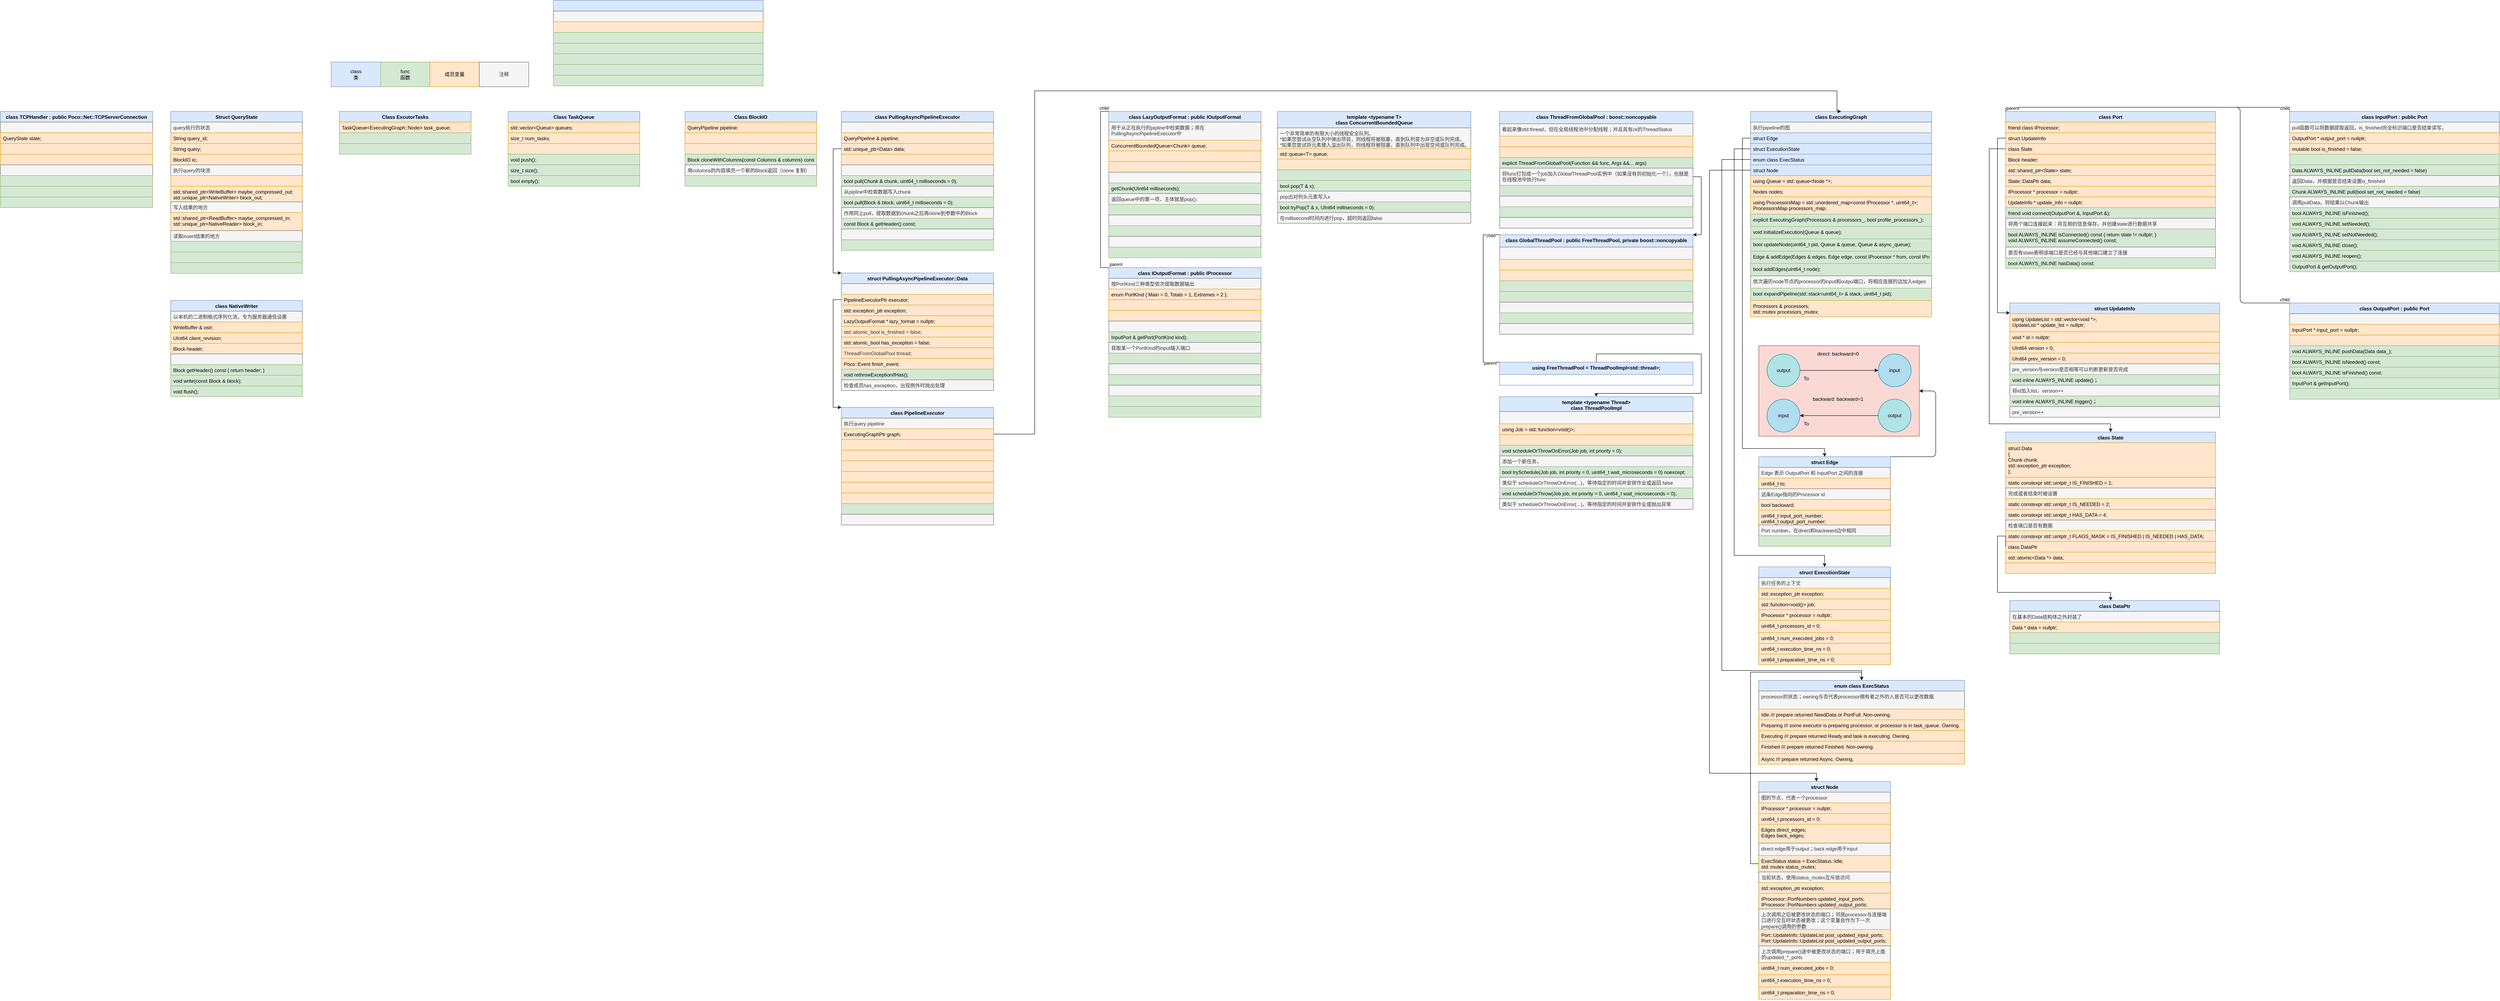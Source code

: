 <mxfile version="18.0.7" type="github">
  <diagram id="QgGctiaMu-XKdfcXtrG8" name="Page-1">
    <mxGraphModel dx="1753" dy="1708" grid="1" gridSize="10" guides="1" tooltips="1" connect="1" arrows="1" fold="1" page="1" pageScale="1" pageWidth="827" pageHeight="1169" math="0" shadow="0">
      <root>
        <mxCell id="0" />
        <mxCell id="1" parent="0" />
        <mxCell id="PkpWNehBuL-gXGb-69BD-1" value="class&lt;br&gt;类" style="rounded=0;whiteSpace=wrap;html=1;fillColor=#dae8fc;strokeColor=#6c8ebf;" parent="1" vertex="1">
          <mxGeometry x="20" y="20" width="120" height="60" as="geometry" />
        </mxCell>
        <mxCell id="PkpWNehBuL-gXGb-69BD-2" value="func&lt;br&gt;函数" style="rounded=0;whiteSpace=wrap;html=1;fillColor=#d5e8d4;strokeColor=#82b366;" parent="1" vertex="1">
          <mxGeometry x="140" y="20" width="120" height="60" as="geometry" />
        </mxCell>
        <mxCell id="PkpWNehBuL-gXGb-69BD-3" value="成员变量" style="rounded=0;whiteSpace=wrap;html=1;fillColor=#ffe6cc;strokeColor=#d79b00;" parent="1" vertex="1">
          <mxGeometry x="260" y="20" width="120" height="60" as="geometry" />
        </mxCell>
        <mxCell id="PkpWNehBuL-gXGb-69BD-4" value="注释" style="rounded=0;whiteSpace=wrap;html=1;fillColor=#f5f5f5;fontColor=#333333;strokeColor=#666666;" parent="1" vertex="1">
          <mxGeometry x="380" y="20" width="120" height="60" as="geometry" />
        </mxCell>
        <mxCell id="PkpWNehBuL-gXGb-69BD-6" value="Class ExcutorTasks" style="swimlane;fontStyle=1;align=center;verticalAlign=top;childLayout=stackLayout;horizontal=1;startSize=26;horizontalStack=0;resizeParent=1;resizeParentMax=0;resizeLast=0;collapsible=1;marginBottom=0;fillColor=#dae8fc;strokeColor=#6c8ebf;" parent="1" vertex="1">
          <mxGeometry x="40" y="140" width="320" height="104" as="geometry">
            <mxRectangle x="30" y="170" width="70" height="26" as="alternateBounds" />
          </mxGeometry>
        </mxCell>
        <mxCell id="PkpWNehBuL-gXGb-69BD-8" value="TaskQueue&lt;ExecutingGraph::Node&gt; task_queue;" style="text;strokeColor=#d79b00;fillColor=#ffe6cc;align=left;verticalAlign=top;spacingLeft=4;spacingRight=4;overflow=hidden;rotatable=0;points=[[0,0.5],[1,0.5]];portConstraint=eastwest;" parent="PkpWNehBuL-gXGb-69BD-6" vertex="1">
          <mxGeometry y="26" width="320" height="26" as="geometry" />
        </mxCell>
        <mxCell id="PkpWNehBuL-gXGb-69BD-9" value="" style="text;strokeColor=#82b366;fillColor=#d5e8d4;align=left;verticalAlign=top;spacingLeft=4;spacingRight=4;overflow=hidden;rotatable=0;points=[[0,0.5],[1,0.5]];portConstraint=eastwest;" parent="PkpWNehBuL-gXGb-69BD-6" vertex="1">
          <mxGeometry y="52" width="320" height="26" as="geometry" />
        </mxCell>
        <mxCell id="PkpWNehBuL-gXGb-69BD-10" value="" style="text;strokeColor=#82b366;fillColor=#d5e8d4;align=left;verticalAlign=top;spacingLeft=4;spacingRight=4;overflow=hidden;rotatable=0;points=[[0,0.5],[1,0.5]];portConstraint=eastwest;" parent="PkpWNehBuL-gXGb-69BD-6" vertex="1">
          <mxGeometry y="78" width="320" height="26" as="geometry" />
        </mxCell>
        <mxCell id="PkpWNehBuL-gXGb-69BD-11" value="Class TaskQueue" style="swimlane;fontStyle=1;align=center;verticalAlign=top;childLayout=stackLayout;horizontal=1;startSize=26;horizontalStack=0;resizeParent=1;resizeParentMax=0;resizeLast=0;collapsible=1;marginBottom=0;fillColor=#dae8fc;strokeColor=#6c8ebf;" parent="1" vertex="1">
          <mxGeometry x="450" y="140" width="320" height="182" as="geometry">
            <mxRectangle x="30" y="170" width="70" height="26" as="alternateBounds" />
          </mxGeometry>
        </mxCell>
        <mxCell id="PkpWNehBuL-gXGb-69BD-13" value="std::vector&lt;Queue&gt; queues;" style="text;strokeColor=#d79b00;fillColor=#ffe6cc;align=left;verticalAlign=top;spacingLeft=4;spacingRight=4;overflow=hidden;rotatable=0;points=[[0,0.5],[1,0.5]];portConstraint=eastwest;" parent="PkpWNehBuL-gXGb-69BD-11" vertex="1">
          <mxGeometry y="26" width="320" height="26" as="geometry" />
        </mxCell>
        <mxCell id="PkpWNehBuL-gXGb-69BD-14" value="size_t num_tasks;" style="text;strokeColor=#d79b00;fillColor=#ffe6cc;align=left;verticalAlign=top;spacingLeft=4;spacingRight=4;overflow=hidden;rotatable=0;points=[[0,0.5],[1,0.5]];portConstraint=eastwest;" parent="PkpWNehBuL-gXGb-69BD-11" vertex="1">
          <mxGeometry y="52" width="320" height="26" as="geometry" />
        </mxCell>
        <mxCell id="PkpWNehBuL-gXGb-69BD-18" style="text;strokeColor=#d79b00;fillColor=#ffe6cc;align=left;verticalAlign=top;spacingLeft=4;spacingRight=4;overflow=hidden;rotatable=0;points=[[0,0.5],[1,0.5]];portConstraint=eastwest;" parent="PkpWNehBuL-gXGb-69BD-11" vertex="1">
          <mxGeometry y="78" width="320" height="26" as="geometry" />
        </mxCell>
        <mxCell id="PkpWNehBuL-gXGb-69BD-17" value="void push();" style="text;strokeColor=#82b366;fillColor=#d5e8d4;align=left;verticalAlign=top;spacingLeft=4;spacingRight=4;overflow=hidden;rotatable=0;points=[[0,0.5],[1,0.5]];portConstraint=eastwest;" parent="PkpWNehBuL-gXGb-69BD-11" vertex="1">
          <mxGeometry y="104" width="320" height="26" as="geometry" />
        </mxCell>
        <mxCell id="PkpWNehBuL-gXGb-69BD-22" value="size_t size();" style="text;strokeColor=#82b366;fillColor=#d5e8d4;align=left;verticalAlign=top;spacingLeft=4;spacingRight=4;overflow=hidden;rotatable=0;points=[[0,0.5],[1,0.5]];portConstraint=eastwest;" parent="PkpWNehBuL-gXGb-69BD-11" vertex="1">
          <mxGeometry y="130" width="320" height="26" as="geometry" />
        </mxCell>
        <mxCell id="PkpWNehBuL-gXGb-69BD-21" value="bool empty();" style="text;strokeColor=#82b366;fillColor=#d5e8d4;align=left;verticalAlign=top;spacingLeft=4;spacingRight=4;overflow=hidden;rotatable=0;points=[[0,0.5],[1,0.5]];portConstraint=eastwest;" parent="PkpWNehBuL-gXGb-69BD-11" vertex="1">
          <mxGeometry y="156" width="320" height="26" as="geometry" />
        </mxCell>
        <mxCell id="PkpWNehBuL-gXGb-69BD-23" value="Class BlockIO" style="swimlane;fontStyle=1;align=center;verticalAlign=top;childLayout=stackLayout;horizontal=1;startSize=26;horizontalStack=0;resizeParent=1;resizeParentMax=0;resizeLast=0;collapsible=1;marginBottom=0;fillColor=#dae8fc;strokeColor=#6c8ebf;" parent="1" vertex="1">
          <mxGeometry x="880" y="140" width="320" height="182" as="geometry">
            <mxRectangle x="30" y="170" width="70" height="26" as="alternateBounds" />
          </mxGeometry>
        </mxCell>
        <mxCell id="PkpWNehBuL-gXGb-69BD-24" value="QueryPipeline pipeline;" style="text;strokeColor=#d79b00;fillColor=#ffe6cc;align=left;verticalAlign=top;spacingLeft=4;spacingRight=4;overflow=hidden;rotatable=0;points=[[0,0.5],[1,0.5]];portConstraint=eastwest;" parent="PkpWNehBuL-gXGb-69BD-23" vertex="1">
          <mxGeometry y="26" width="320" height="26" as="geometry" />
        </mxCell>
        <mxCell id="PkpWNehBuL-gXGb-69BD-25" value="" style="text;strokeColor=#d79b00;fillColor=#ffe6cc;align=left;verticalAlign=top;spacingLeft=4;spacingRight=4;overflow=hidden;rotatable=0;points=[[0,0.5],[1,0.5]];portConstraint=eastwest;" parent="PkpWNehBuL-gXGb-69BD-23" vertex="1">
          <mxGeometry y="52" width="320" height="26" as="geometry" />
        </mxCell>
        <mxCell id="PkpWNehBuL-gXGb-69BD-26" style="text;strokeColor=#d79b00;fillColor=#ffe6cc;align=left;verticalAlign=top;spacingLeft=4;spacingRight=4;overflow=hidden;rotatable=0;points=[[0,0.5],[1,0.5]];portConstraint=eastwest;" parent="PkpWNehBuL-gXGb-69BD-23" vertex="1">
          <mxGeometry y="78" width="320" height="26" as="geometry" />
        </mxCell>
        <mxCell id="PkpWNehBuL-gXGb-69BD-27" value="    Block cloneWithColumns(const Columns &amp; columns) const;&#xa;" style="text;strokeColor=#82b366;fillColor=#d5e8d4;align=left;verticalAlign=top;spacingLeft=4;spacingRight=4;overflow=hidden;rotatable=0;points=[[0,0.5],[1,0.5]];portConstraint=eastwest;" parent="PkpWNehBuL-gXGb-69BD-23" vertex="1">
          <mxGeometry y="104" width="320" height="26" as="geometry" />
        </mxCell>
        <mxCell id="PkpWNehBuL-gXGb-69BD-28" value="用columns的内容填充一个新的Block返回（clone 复制）" style="text;strokeColor=#666666;fillColor=#f5f5f5;align=left;verticalAlign=top;spacingLeft=4;spacingRight=4;overflow=hidden;rotatable=0;points=[[0,0.5],[1,0.5]];portConstraint=eastwest;fontColor=#333333;" parent="PkpWNehBuL-gXGb-69BD-23" vertex="1">
          <mxGeometry y="130" width="320" height="26" as="geometry" />
        </mxCell>
        <mxCell id="PkpWNehBuL-gXGb-69BD-29" value="" style="text;strokeColor=#82b366;fillColor=#d5e8d4;align=left;verticalAlign=top;spacingLeft=4;spacingRight=4;overflow=hidden;rotatable=0;points=[[0,0.5],[1,0.5]];portConstraint=eastwest;" parent="PkpWNehBuL-gXGb-69BD-23" vertex="1">
          <mxGeometry y="156" width="320" height="26" as="geometry" />
        </mxCell>
        <mxCell id="PkpWNehBuL-gXGb-69BD-30" value="Struct QueryState" style="swimlane;fontStyle=1;align=center;verticalAlign=top;childLayout=stackLayout;horizontal=1;startSize=26;horizontalStack=0;resizeParent=1;resizeParentMax=0;resizeLast=0;collapsible=1;marginBottom=0;fillColor=#dae8fc;strokeColor=#6c8ebf;" parent="1" vertex="1">
          <mxGeometry x="-370" y="140" width="320" height="394" as="geometry">
            <mxRectangle x="30" y="170" width="70" height="26" as="alternateBounds" />
          </mxGeometry>
        </mxCell>
        <mxCell id="PkpWNehBuL-gXGb-69BD-31" value="query执行的状态" style="text;strokeColor=#666666;fillColor=#f5f5f5;align=left;verticalAlign=top;spacingLeft=4;spacingRight=4;overflow=hidden;rotatable=0;points=[[0,0.5],[1,0.5]];portConstraint=eastwest;fontColor=#333333;" parent="PkpWNehBuL-gXGb-69BD-30" vertex="1">
          <mxGeometry y="26" width="320" height="26" as="geometry" />
        </mxCell>
        <mxCell id="PkpWNehBuL-gXGb-69BD-32" value="String query_id;" style="text;strokeColor=#d79b00;fillColor=#ffe6cc;align=left;verticalAlign=top;spacingLeft=4;spacingRight=4;overflow=hidden;rotatable=0;points=[[0,0.5],[1,0.5]];portConstraint=eastwest;" parent="PkpWNehBuL-gXGb-69BD-30" vertex="1">
          <mxGeometry y="52" width="320" height="26" as="geometry" />
        </mxCell>
        <mxCell id="PkpWNehBuL-gXGb-69BD-33" value="String query;" style="text;strokeColor=#d79b00;fillColor=#ffe6cc;align=left;verticalAlign=top;spacingLeft=4;spacingRight=4;overflow=hidden;rotatable=0;points=[[0,0.5],[1,0.5]];portConstraint=eastwest;" parent="PkpWNehBuL-gXGb-69BD-30" vertex="1">
          <mxGeometry y="78" width="320" height="26" as="geometry" />
        </mxCell>
        <mxCell id="PkpWNehBuL-gXGb-69BD-34" value="BlockIO io;" style="text;strokeColor=#d79b00;fillColor=#ffe6cc;align=left;verticalAlign=top;spacingLeft=4;spacingRight=4;overflow=hidden;rotatable=0;points=[[0,0.5],[1,0.5]];portConstraint=eastwest;" parent="PkpWNehBuL-gXGb-69BD-30" vertex="1">
          <mxGeometry y="104" width="320" height="26" as="geometry" />
        </mxCell>
        <mxCell id="PkpWNehBuL-gXGb-69BD-38" value="执行query的块流" style="text;strokeColor=#666666;fillColor=#f5f5f5;align=left;verticalAlign=top;spacingLeft=4;spacingRight=4;overflow=hidden;rotatable=0;points=[[0,0.5],[1,0.5]];portConstraint=eastwest;fontColor=#333333;" parent="PkpWNehBuL-gXGb-69BD-30" vertex="1">
          <mxGeometry y="130" width="320" height="26" as="geometry" />
        </mxCell>
        <mxCell id="PkpWNehBuL-gXGb-69BD-128" style="text;strokeColor=#d79b00;fillColor=#ffe6cc;align=left;verticalAlign=top;spacingLeft=4;spacingRight=4;overflow=hidden;rotatable=0;points=[[0,0.5],[1,0.5]];portConstraint=eastwest;" parent="PkpWNehBuL-gXGb-69BD-30" vertex="1">
          <mxGeometry y="156" width="320" height="26" as="geometry" />
        </mxCell>
        <mxCell id="PkpWNehBuL-gXGb-69BD-127" value="    std::shared_ptr&lt;WriteBuffer&gt; maybe_compressed_out;&#xa;std::unique_ptr&lt;NativeWriter&gt; block_out;" style="text;strokeColor=#d79b00;fillColor=#ffe6cc;align=left;verticalAlign=top;spacingLeft=4;spacingRight=4;overflow=hidden;rotatable=0;points=[[0,0.5],[1,0.5]];portConstraint=eastwest;" parent="PkpWNehBuL-gXGb-69BD-30" vertex="1">
          <mxGeometry y="182" width="320" height="38" as="geometry" />
        </mxCell>
        <mxCell id="PkpWNehBuL-gXGb-69BD-126" value="写入结果的地方" style="text;strokeColor=#666666;fillColor=#f5f5f5;align=left;verticalAlign=top;spacingLeft=4;spacingRight=4;overflow=hidden;rotatable=0;points=[[0,0.5],[1,0.5]];portConstraint=eastwest;fontColor=#333333;" parent="PkpWNehBuL-gXGb-69BD-30" vertex="1">
          <mxGeometry y="220" width="320" height="26" as="geometry" />
        </mxCell>
        <mxCell id="PkpWNehBuL-gXGb-69BD-130" value="    std::shared_ptr&lt;ReadBuffer&gt; maybe_compressed_in;&#xa;    std::unique_ptr&lt;NativeReader&gt; block_in;&#xa;" style="text;strokeColor=#d79b00;fillColor=#ffe6cc;align=left;verticalAlign=top;spacingLeft=4;spacingRight=4;overflow=hidden;rotatable=0;points=[[0,0.5],[1,0.5]];portConstraint=eastwest;" parent="PkpWNehBuL-gXGb-69BD-30" vertex="1">
          <mxGeometry y="246" width="320" height="44" as="geometry" />
        </mxCell>
        <mxCell id="PkpWNehBuL-gXGb-69BD-129" value="读取insert结果的地方" style="text;strokeColor=#666666;fillColor=#f5f5f5;align=left;verticalAlign=top;spacingLeft=4;spacingRight=4;overflow=hidden;rotatable=0;points=[[0,0.5],[1,0.5]];portConstraint=eastwest;fontColor=#333333;" parent="PkpWNehBuL-gXGb-69BD-30" vertex="1">
          <mxGeometry y="290" width="320" height="26" as="geometry" />
        </mxCell>
        <mxCell id="PkpWNehBuL-gXGb-69BD-35" value="" style="text;strokeColor=#82b366;fillColor=#d5e8d4;align=left;verticalAlign=top;spacingLeft=4;spacingRight=4;overflow=hidden;rotatable=0;points=[[0,0.5],[1,0.5]];portConstraint=eastwest;" parent="PkpWNehBuL-gXGb-69BD-30" vertex="1">
          <mxGeometry y="316" width="320" height="26" as="geometry" />
        </mxCell>
        <mxCell id="PkpWNehBuL-gXGb-69BD-36" value="" style="text;strokeColor=#82b366;fillColor=#d5e8d4;align=left;verticalAlign=top;spacingLeft=4;spacingRight=4;overflow=hidden;rotatable=0;points=[[0,0.5],[1,0.5]];portConstraint=eastwest;" parent="PkpWNehBuL-gXGb-69BD-30" vertex="1">
          <mxGeometry y="342" width="320" height="26" as="geometry" />
        </mxCell>
        <mxCell id="PkpWNehBuL-gXGb-69BD-37" style="text;strokeColor=#82b366;fillColor=#d5e8d4;align=left;verticalAlign=top;spacingLeft=4;spacingRight=4;overflow=hidden;rotatable=0;points=[[0,0.5],[1,0.5]];portConstraint=eastwest;" parent="PkpWNehBuL-gXGb-69BD-30" vertex="1">
          <mxGeometry y="368" width="320" height="26" as="geometry" />
        </mxCell>
        <mxCell id="PkpWNehBuL-gXGb-69BD-39" value="class TCPHandler : public Poco::Net::TCPServerConnection&#xa;" style="swimlane;fontStyle=1;align=center;verticalAlign=top;childLayout=stackLayout;horizontal=1;startSize=26;horizontalStack=0;resizeParent=1;resizeParentMax=0;resizeLast=0;collapsible=1;marginBottom=0;fillColor=#dae8fc;strokeColor=#6c8ebf;" parent="1" vertex="1">
          <mxGeometry x="-784" y="140" width="370" height="234" as="geometry">
            <mxRectangle x="30" y="170" width="70" height="26" as="alternateBounds" />
          </mxGeometry>
        </mxCell>
        <mxCell id="PkpWNehBuL-gXGb-69BD-40" value="" style="text;strokeColor=#666666;fillColor=#f5f5f5;align=left;verticalAlign=top;spacingLeft=4;spacingRight=4;overflow=hidden;rotatable=0;points=[[0,0.5],[1,0.5]];portConstraint=eastwest;fontColor=#333333;" parent="PkpWNehBuL-gXGb-69BD-39" vertex="1">
          <mxGeometry y="26" width="370" height="26" as="geometry" />
        </mxCell>
        <mxCell id="PkpWNehBuL-gXGb-69BD-41" value="QueryState state;" style="text;strokeColor=#d79b00;fillColor=#ffe6cc;align=left;verticalAlign=top;spacingLeft=4;spacingRight=4;overflow=hidden;rotatable=0;points=[[0,0.5],[1,0.5]];portConstraint=eastwest;" parent="PkpWNehBuL-gXGb-69BD-39" vertex="1">
          <mxGeometry y="52" width="370" height="26" as="geometry" />
        </mxCell>
        <mxCell id="PkpWNehBuL-gXGb-69BD-42" value="" style="text;strokeColor=#d79b00;fillColor=#ffe6cc;align=left;verticalAlign=top;spacingLeft=4;spacingRight=4;overflow=hidden;rotatable=0;points=[[0,0.5],[1,0.5]];portConstraint=eastwest;" parent="PkpWNehBuL-gXGb-69BD-39" vertex="1">
          <mxGeometry y="78" width="370" height="26" as="geometry" />
        </mxCell>
        <mxCell id="PkpWNehBuL-gXGb-69BD-43" value="" style="text;strokeColor=#d79b00;fillColor=#ffe6cc;align=left;verticalAlign=top;spacingLeft=4;spacingRight=4;overflow=hidden;rotatable=0;points=[[0,0.5],[1,0.5]];portConstraint=eastwest;" parent="PkpWNehBuL-gXGb-69BD-39" vertex="1">
          <mxGeometry y="104" width="370" height="26" as="geometry" />
        </mxCell>
        <mxCell id="PkpWNehBuL-gXGb-69BD-44" value="" style="text;strokeColor=#666666;fillColor=#f5f5f5;align=left;verticalAlign=top;spacingLeft=4;spacingRight=4;overflow=hidden;rotatable=0;points=[[0,0.5],[1,0.5]];portConstraint=eastwest;fontColor=#333333;" parent="PkpWNehBuL-gXGb-69BD-39" vertex="1">
          <mxGeometry y="130" width="370" height="26" as="geometry" />
        </mxCell>
        <mxCell id="PkpWNehBuL-gXGb-69BD-45" value="" style="text;strokeColor=#82b366;fillColor=#d5e8d4;align=left;verticalAlign=top;spacingLeft=4;spacingRight=4;overflow=hidden;rotatable=0;points=[[0,0.5],[1,0.5]];portConstraint=eastwest;" parent="PkpWNehBuL-gXGb-69BD-39" vertex="1">
          <mxGeometry y="156" width="370" height="26" as="geometry" />
        </mxCell>
        <mxCell id="PkpWNehBuL-gXGb-69BD-46" value="" style="text;strokeColor=#82b366;fillColor=#d5e8d4;align=left;verticalAlign=top;spacingLeft=4;spacingRight=4;overflow=hidden;rotatable=0;points=[[0,0.5],[1,0.5]];portConstraint=eastwest;" parent="PkpWNehBuL-gXGb-69BD-39" vertex="1">
          <mxGeometry y="182" width="370" height="26" as="geometry" />
        </mxCell>
        <mxCell id="PkpWNehBuL-gXGb-69BD-47" style="text;strokeColor=#82b366;fillColor=#d5e8d4;align=left;verticalAlign=top;spacingLeft=4;spacingRight=4;overflow=hidden;rotatable=0;points=[[0,0.5],[1,0.5]];portConstraint=eastwest;" parent="PkpWNehBuL-gXGb-69BD-39" vertex="1">
          <mxGeometry y="208" width="370" height="26" as="geometry" />
        </mxCell>
        <mxCell id="PkpWNehBuL-gXGb-69BD-48" value="class PullingAsyncPipelineExecutor&#xa;" style="swimlane;fontStyle=1;align=center;verticalAlign=top;childLayout=stackLayout;horizontal=1;startSize=26;horizontalStack=0;resizeParent=1;resizeParentMax=0;resizeLast=0;collapsible=1;marginBottom=0;fillColor=#dae8fc;strokeColor=#6c8ebf;" parent="1" vertex="1">
          <mxGeometry x="1260" y="140" width="370" height="338" as="geometry">
            <mxRectangle x="30" y="170" width="70" height="26" as="alternateBounds" />
          </mxGeometry>
        </mxCell>
        <mxCell id="PkpWNehBuL-gXGb-69BD-49" value="" style="text;strokeColor=#666666;fillColor=#f5f5f5;align=left;verticalAlign=top;spacingLeft=4;spacingRight=4;overflow=hidden;rotatable=0;points=[[0,0.5],[1,0.5]];portConstraint=eastwest;fontColor=#333333;" parent="PkpWNehBuL-gXGb-69BD-48" vertex="1">
          <mxGeometry y="26" width="370" height="26" as="geometry" />
        </mxCell>
        <mxCell id="PkpWNehBuL-gXGb-69BD-50" value="    QueryPipeline &amp; pipeline;&#xa;" style="text;strokeColor=#d79b00;fillColor=#ffe6cc;align=left;verticalAlign=top;spacingLeft=4;spacingRight=4;overflow=hidden;rotatable=0;points=[[0,0.5],[1,0.5]];portConstraint=eastwest;" parent="PkpWNehBuL-gXGb-69BD-48" vertex="1">
          <mxGeometry y="52" width="370" height="26" as="geometry" />
        </mxCell>
        <mxCell id="PkpWNehBuL-gXGb-69BD-51" value="    std::unique_ptr&lt;Data&gt; data;&#xa;" style="text;strokeColor=#d79b00;fillColor=#ffe6cc;align=left;verticalAlign=top;spacingLeft=4;spacingRight=4;overflow=hidden;rotatable=0;points=[[0,0.5],[1,0.5]];portConstraint=eastwest;" parent="PkpWNehBuL-gXGb-69BD-48" vertex="1">
          <mxGeometry y="78" width="370" height="26" as="geometry" />
        </mxCell>
        <mxCell id="PkpWNehBuL-gXGb-69BD-52" value="" style="text;strokeColor=#d79b00;fillColor=#ffe6cc;align=left;verticalAlign=top;spacingLeft=4;spacingRight=4;overflow=hidden;rotatable=0;points=[[0,0.5],[1,0.5]];portConstraint=eastwest;" parent="PkpWNehBuL-gXGb-69BD-48" vertex="1">
          <mxGeometry y="104" width="370" height="26" as="geometry" />
        </mxCell>
        <mxCell id="PkpWNehBuL-gXGb-69BD-53" value="" style="text;strokeColor=#666666;fillColor=#f5f5f5;align=left;verticalAlign=top;spacingLeft=4;spacingRight=4;overflow=hidden;rotatable=0;points=[[0,0.5],[1,0.5]];portConstraint=eastwest;fontColor=#333333;" parent="PkpWNehBuL-gXGb-69BD-48" vertex="1">
          <mxGeometry y="130" width="370" height="26" as="geometry" />
        </mxCell>
        <mxCell id="PkpWNehBuL-gXGb-69BD-54" value="    bool pull(Chunk &amp; chunk, uint64_t milliseconds = 0);&#xa;" style="text;strokeColor=#82b366;fillColor=#d5e8d4;align=left;verticalAlign=top;spacingLeft=4;spacingRight=4;overflow=hidden;rotatable=0;points=[[0,0.5],[1,0.5]];portConstraint=eastwest;" parent="PkpWNehBuL-gXGb-69BD-48" vertex="1">
          <mxGeometry y="156" width="370" height="26" as="geometry" />
        </mxCell>
        <mxCell id="PkpWNehBuL-gXGb-69BD-103" value="从pipline中检索数据写入chunk" style="text;strokeColor=#666666;fillColor=#f5f5f5;align=left;verticalAlign=top;spacingLeft=4;spacingRight=4;overflow=hidden;rotatable=0;points=[[0,0.5],[1,0.5]];portConstraint=eastwest;fontColor=#333333;" parent="PkpWNehBuL-gXGb-69BD-48" vertex="1">
          <mxGeometry y="182" width="370" height="26" as="geometry" />
        </mxCell>
        <mxCell id="PkpWNehBuL-gXGb-69BD-55" value="    bool pull(Block &amp; block, uint64_t milliseconds = 0);&#xa;" style="text;strokeColor=#82b366;fillColor=#d5e8d4;align=left;verticalAlign=top;spacingLeft=4;spacingRight=4;overflow=hidden;rotatable=0;points=[[0,0.5],[1,0.5]];portConstraint=eastwest;" parent="PkpWNehBuL-gXGb-69BD-48" vertex="1">
          <mxGeometry y="208" width="370" height="26" as="geometry" />
        </mxCell>
        <mxCell id="PkpWNehBuL-gXGb-69BD-57" value="作用同上pull，提取数据到chunk之后再clone到参数中的Block" style="text;strokeColor=#666666;fillColor=#f5f5f5;align=left;verticalAlign=top;spacingLeft=4;spacingRight=4;overflow=hidden;rotatable=0;points=[[0,0.5],[1,0.5]];portConstraint=eastwest;fontColor=#333333;" parent="PkpWNehBuL-gXGb-69BD-48" vertex="1">
          <mxGeometry y="234" width="370" height="26" as="geometry" />
        </mxCell>
        <mxCell id="PkpWNehBuL-gXGb-69BD-56" value="    const Block &amp; getHeader() const;&#xa;" style="text;strokeColor=#82b366;fillColor=#d5e8d4;align=left;verticalAlign=top;spacingLeft=4;spacingRight=4;overflow=hidden;rotatable=0;points=[[0,0.5],[1,0.5]];portConstraint=eastwest;" parent="PkpWNehBuL-gXGb-69BD-48" vertex="1">
          <mxGeometry y="260" width="370" height="26" as="geometry" />
        </mxCell>
        <mxCell id="PkpWNehBuL-gXGb-69BD-59" style="text;strokeColor=#666666;fillColor=#f5f5f5;align=left;verticalAlign=top;spacingLeft=4;spacingRight=4;overflow=hidden;rotatable=0;points=[[0,0.5],[1,0.5]];portConstraint=eastwest;fontColor=#333333;" parent="PkpWNehBuL-gXGb-69BD-48" vertex="1">
          <mxGeometry y="286" width="370" height="26" as="geometry" />
        </mxCell>
        <mxCell id="PkpWNehBuL-gXGb-69BD-58" style="text;strokeColor=#82b366;fillColor=#d5e8d4;align=left;verticalAlign=top;spacingLeft=4;spacingRight=4;overflow=hidden;rotatable=0;points=[[0,0.5],[1,0.5]];portConstraint=eastwest;" parent="PkpWNehBuL-gXGb-69BD-48" vertex="1">
          <mxGeometry y="312" width="370" height="26" as="geometry" />
        </mxCell>
        <mxCell id="PkpWNehBuL-gXGb-69BD-60" value="class LazyOutputFormat : public IOutputFormat&#xa;" style="swimlane;fontStyle=1;align=center;verticalAlign=top;childLayout=stackLayout;horizontal=1;startSize=26;horizontalStack=0;resizeParent=1;resizeParentMax=0;resizeLast=0;collapsible=1;marginBottom=0;fillColor=#dae8fc;strokeColor=#6c8ebf;" parent="1" vertex="1">
          <mxGeometry x="1910" y="140" width="370" height="356" as="geometry">
            <mxRectangle x="30" y="170" width="70" height="26" as="alternateBounds" />
          </mxGeometry>
        </mxCell>
        <mxCell id="PkpWNehBuL-gXGb-69BD-61" value="用于从正在执行的pipline中检索数据；用在PullingAsyncPipelineExecutor中" style="text;strokeColor=#666666;fillColor=#f5f5f5;align=left;verticalAlign=top;spacingLeft=4;spacingRight=4;overflow=hidden;rotatable=0;points=[[0,0.5],[1,0.5]];portConstraint=eastwest;fontColor=#333333;labelBorderColor=none;whiteSpace=wrap;" parent="PkpWNehBuL-gXGb-69BD-60" vertex="1">
          <mxGeometry y="26" width="370" height="44" as="geometry" />
        </mxCell>
        <mxCell id="PkpWNehBuL-gXGb-69BD-62" value="ConcurrentBoundedQueue&lt;Chunk&gt; queue;" style="text;strokeColor=#d79b00;fillColor=#ffe6cc;align=left;verticalAlign=top;spacingLeft=4;spacingRight=4;overflow=hidden;rotatable=0;points=[[0,0.5],[1,0.5]];portConstraint=eastwest;" parent="PkpWNehBuL-gXGb-69BD-60" vertex="1">
          <mxGeometry y="70" width="370" height="26" as="geometry" />
        </mxCell>
        <mxCell id="PkpWNehBuL-gXGb-69BD-63" value="" style="text;strokeColor=#d79b00;fillColor=#ffe6cc;align=left;verticalAlign=top;spacingLeft=4;spacingRight=4;overflow=hidden;rotatable=0;points=[[0,0.5],[1,0.5]];portConstraint=eastwest;" parent="PkpWNehBuL-gXGb-69BD-60" vertex="1">
          <mxGeometry y="96" width="370" height="26" as="geometry" />
        </mxCell>
        <mxCell id="PkpWNehBuL-gXGb-69BD-64" value="" style="text;strokeColor=#d79b00;fillColor=#ffe6cc;align=left;verticalAlign=top;spacingLeft=4;spacingRight=4;overflow=hidden;rotatable=0;points=[[0,0.5],[1,0.5]];portConstraint=eastwest;" parent="PkpWNehBuL-gXGb-69BD-60" vertex="1">
          <mxGeometry y="122" width="370" height="26" as="geometry" />
        </mxCell>
        <mxCell id="PkpWNehBuL-gXGb-69BD-65" value="" style="text;strokeColor=#666666;fillColor=#f5f5f5;align=left;verticalAlign=top;spacingLeft=4;spacingRight=4;overflow=hidden;rotatable=0;points=[[0,0.5],[1,0.5]];portConstraint=eastwest;fontColor=#333333;" parent="PkpWNehBuL-gXGb-69BD-60" vertex="1">
          <mxGeometry y="148" width="370" height="26" as="geometry" />
        </mxCell>
        <mxCell id="PkpWNehBuL-gXGb-69BD-66" value="getChunk(UInt64 milliseconds);" style="text;strokeColor=#82b366;fillColor=#d5e8d4;align=left;verticalAlign=top;spacingLeft=4;spacingRight=4;overflow=hidden;rotatable=0;points=[[0,0.5],[1,0.5]];portConstraint=eastwest;" parent="PkpWNehBuL-gXGb-69BD-60" vertex="1">
          <mxGeometry y="174" width="370" height="26" as="geometry" />
        </mxCell>
        <mxCell id="PkpWNehBuL-gXGb-69BD-83" value="返回queue中的第一项，主体就是pop();" style="text;strokeColor=#666666;fillColor=#f5f5f5;align=left;verticalAlign=top;spacingLeft=4;spacingRight=4;overflow=hidden;rotatable=0;points=[[0,0.5],[1,0.5]];portConstraint=eastwest;fontColor=#333333;" parent="PkpWNehBuL-gXGb-69BD-60" vertex="1">
          <mxGeometry y="200" width="370" height="26" as="geometry" />
        </mxCell>
        <mxCell id="PkpWNehBuL-gXGb-69BD-67" value="" style="text;strokeColor=#82b366;fillColor=#d5e8d4;align=left;verticalAlign=top;spacingLeft=4;spacingRight=4;overflow=hidden;rotatable=0;points=[[0,0.5],[1,0.5]];portConstraint=eastwest;" parent="PkpWNehBuL-gXGb-69BD-60" vertex="1">
          <mxGeometry y="226" width="370" height="26" as="geometry" />
        </mxCell>
        <mxCell id="PkpWNehBuL-gXGb-69BD-68" style="text;strokeColor=#666666;fillColor=#f5f5f5;align=left;verticalAlign=top;spacingLeft=4;spacingRight=4;overflow=hidden;rotatable=0;points=[[0,0.5],[1,0.5]];portConstraint=eastwest;fontColor=#333333;" parent="PkpWNehBuL-gXGb-69BD-60" vertex="1">
          <mxGeometry y="252" width="370" height="26" as="geometry" />
        </mxCell>
        <mxCell id="PkpWNehBuL-gXGb-69BD-69" value="" style="text;strokeColor=#82b366;fillColor=#d5e8d4;align=left;verticalAlign=top;spacingLeft=4;spacingRight=4;overflow=hidden;rotatable=0;points=[[0,0.5],[1,0.5]];portConstraint=eastwest;" parent="PkpWNehBuL-gXGb-69BD-60" vertex="1">
          <mxGeometry y="278" width="370" height="26" as="geometry" />
        </mxCell>
        <mxCell id="PkpWNehBuL-gXGb-69BD-70" style="text;strokeColor=#666666;fillColor=#f5f5f5;align=left;verticalAlign=top;spacingLeft=4;spacingRight=4;overflow=hidden;rotatable=0;points=[[0,0.5],[1,0.5]];portConstraint=eastwest;fontColor=#333333;" parent="PkpWNehBuL-gXGb-69BD-60" vertex="1">
          <mxGeometry y="304" width="370" height="26" as="geometry" />
        </mxCell>
        <mxCell id="PkpWNehBuL-gXGb-69BD-71" style="text;strokeColor=#82b366;fillColor=#d5e8d4;align=left;verticalAlign=top;spacingLeft=4;spacingRight=4;overflow=hidden;rotatable=0;points=[[0,0.5],[1,0.5]];portConstraint=eastwest;" parent="PkpWNehBuL-gXGb-69BD-60" vertex="1">
          <mxGeometry y="330" width="370" height="26" as="geometry" />
        </mxCell>
        <mxCell id="PkpWNehBuL-gXGb-69BD-72" value="template &lt;typename T&gt;&#xa;class ConcurrentBoundedQueue" style="swimlane;fontStyle=1;align=center;verticalAlign=top;childLayout=stackLayout;horizontal=1;startSize=40;horizontalStack=0;resizeParent=1;resizeParentMax=0;resizeLast=0;collapsible=1;marginBottom=0;fillColor=#dae8fc;strokeColor=#6c8ebf;" parent="1" vertex="1">
          <mxGeometry x="2320" y="140" width="470" height="272" as="geometry">
            <mxRectangle x="2070" y="140" width="70" height="26" as="alternateBounds" />
          </mxGeometry>
        </mxCell>
        <mxCell id="PkpWNehBuL-gXGb-69BD-73" value="一个非常简单的有限大小的线程安全队列。&#xa;*如果您尝试从空队列中弹出项目，则线程将被阻塞，直到队列变为非空或队列完成。&#xa;*如果您尝试将元素推入溢出队列，则线程将被阻塞，直到队列中出现空间或队列完成。&#xa;" style="text;strokeColor=#666666;fillColor=#f5f5f5;align=left;verticalAlign=top;spacingLeft=4;spacingRight=4;overflow=hidden;rotatable=0;points=[[0,0.5],[1,0.5]];portConstraint=eastwest;fontColor=#333333;" parent="PkpWNehBuL-gXGb-69BD-72" vertex="1">
          <mxGeometry y="40" width="470" height="50" as="geometry" />
        </mxCell>
        <mxCell id="PkpWNehBuL-gXGb-69BD-74" value="std::queue&lt;T&gt; queue;" style="text;strokeColor=#d79b00;fillColor=#ffe6cc;align=left;verticalAlign=top;spacingLeft=4;spacingRight=4;overflow=hidden;rotatable=0;points=[[0,0.5],[1,0.5]];portConstraint=eastwest;" parent="PkpWNehBuL-gXGb-69BD-72" vertex="1">
          <mxGeometry y="90" width="470" height="26" as="geometry" />
        </mxCell>
        <mxCell id="PkpWNehBuL-gXGb-69BD-75" style="text;strokeColor=#d79b00;fillColor=#ffe6cc;align=left;verticalAlign=top;spacingLeft=4;spacingRight=4;overflow=hidden;rotatable=0;points=[[0,0.5],[1,0.5]];portConstraint=eastwest;" parent="PkpWNehBuL-gXGb-69BD-72" vertex="1">
          <mxGeometry y="116" width="470" height="26" as="geometry" />
        </mxCell>
        <mxCell id="PkpWNehBuL-gXGb-69BD-76" value="" style="text;strokeColor=#82b366;fillColor=#d5e8d4;align=left;verticalAlign=top;spacingLeft=4;spacingRight=4;overflow=hidden;rotatable=0;points=[[0,0.5],[1,0.5]];portConstraint=eastwest;" parent="PkpWNehBuL-gXGb-69BD-72" vertex="1">
          <mxGeometry y="142" width="470" height="26" as="geometry" />
        </mxCell>
        <mxCell id="PkpWNehBuL-gXGb-69BD-77" value="bool pop(T &amp; x);" style="text;strokeColor=#82b366;fillColor=#d5e8d4;align=left;verticalAlign=top;spacingLeft=4;spacingRight=4;overflow=hidden;rotatable=0;points=[[0,0.5],[1,0.5]];portConstraint=eastwest;" parent="PkpWNehBuL-gXGb-69BD-72" vertex="1">
          <mxGeometry y="168" width="470" height="26" as="geometry" />
        </mxCell>
        <mxCell id="PkpWNehBuL-gXGb-69BD-81" value="pop出对列头元素写入x" style="text;strokeColor=#666666;fillColor=#f5f5f5;align=left;verticalAlign=top;spacingLeft=4;spacingRight=4;overflow=hidden;rotatable=0;points=[[0,0.5],[1,0.5]];portConstraint=eastwest;fontColor=#333333;" parent="PkpWNehBuL-gXGb-69BD-72" vertex="1">
          <mxGeometry y="194" width="470" height="26" as="geometry" />
        </mxCell>
        <mxCell id="PkpWNehBuL-gXGb-69BD-78" value="bool tryPop(T &amp; x, UInt64 milliseconds = 0);" style="text;strokeColor=#82b366;fillColor=#d5e8d4;align=left;verticalAlign=top;spacingLeft=4;spacingRight=4;overflow=hidden;rotatable=0;points=[[0,0.5],[1,0.5]];portConstraint=eastwest;" parent="PkpWNehBuL-gXGb-69BD-72" vertex="1">
          <mxGeometry y="220" width="470" height="26" as="geometry" />
        </mxCell>
        <mxCell id="PkpWNehBuL-gXGb-69BD-82" value="在millisecond时间内进行pop，超时则返回false" style="text;strokeColor=#666666;fillColor=#f5f5f5;align=left;verticalAlign=top;spacingLeft=4;spacingRight=4;overflow=hidden;rotatable=0;points=[[0,0.5],[1,0.5]];portConstraint=eastwest;fontColor=#333333;" parent="PkpWNehBuL-gXGb-69BD-72" vertex="1">
          <mxGeometry y="246" width="470" height="26" as="geometry" />
        </mxCell>
        <mxCell id="PkpWNehBuL-gXGb-69BD-84" value="class IOutputFormat : public IProcessor&#xa;" style="swimlane;fontStyle=1;align=center;verticalAlign=top;childLayout=stackLayout;horizontal=1;startSize=26;horizontalStack=0;resizeParent=1;resizeParentMax=0;resizeLast=0;collapsible=1;marginBottom=0;fillColor=#dae8fc;strokeColor=#6c8ebf;" parent="1" vertex="1">
          <mxGeometry x="1910" y="520" width="370" height="364" as="geometry">
            <mxRectangle x="30" y="170" width="70" height="26" as="alternateBounds" />
          </mxGeometry>
        </mxCell>
        <mxCell id="PkpWNehBuL-gXGb-69BD-99" value="按PortKind三种类型依次提取数据输出" style="text;strokeColor=#666666;fillColor=#f5f5f5;align=left;verticalAlign=top;spacingLeft=4;spacingRight=4;overflow=hidden;rotatable=0;points=[[0,0.5],[1,0.5]];portConstraint=eastwest;fontColor=#333333;" parent="PkpWNehBuL-gXGb-69BD-84" vertex="1">
          <mxGeometry y="26" width="370" height="26" as="geometry" />
        </mxCell>
        <mxCell id="PkpWNehBuL-gXGb-69BD-86" value="enum PortKind { Main = 0, Totals = 1, Extremes = 2 };" style="text;strokeColor=#d79b00;fillColor=#ffe6cc;align=left;verticalAlign=top;spacingLeft=4;spacingRight=4;overflow=hidden;rotatable=0;points=[[0,0.5],[1,0.5]];portConstraint=eastwest;" parent="PkpWNehBuL-gXGb-69BD-84" vertex="1">
          <mxGeometry y="52" width="370" height="26" as="geometry" />
        </mxCell>
        <mxCell id="PkpWNehBuL-gXGb-69BD-87" value="" style="text;strokeColor=#d79b00;fillColor=#ffe6cc;align=left;verticalAlign=top;spacingLeft=4;spacingRight=4;overflow=hidden;rotatable=0;points=[[0,0.5],[1,0.5]];portConstraint=eastwest;" parent="PkpWNehBuL-gXGb-69BD-84" vertex="1">
          <mxGeometry y="78" width="370" height="26" as="geometry" />
        </mxCell>
        <mxCell id="PkpWNehBuL-gXGb-69BD-88" value="" style="text;strokeColor=#d79b00;fillColor=#ffe6cc;align=left;verticalAlign=top;spacingLeft=4;spacingRight=4;overflow=hidden;rotatable=0;points=[[0,0.5],[1,0.5]];portConstraint=eastwest;" parent="PkpWNehBuL-gXGb-69BD-84" vertex="1">
          <mxGeometry y="104" width="370" height="26" as="geometry" />
        </mxCell>
        <mxCell id="PkpWNehBuL-gXGb-69BD-89" value="" style="text;strokeColor=#666666;fillColor=#f5f5f5;align=left;verticalAlign=top;spacingLeft=4;spacingRight=4;overflow=hidden;rotatable=0;points=[[0,0.5],[1,0.5]];portConstraint=eastwest;fontColor=#333333;" parent="PkpWNehBuL-gXGb-69BD-84" vertex="1">
          <mxGeometry y="130" width="370" height="26" as="geometry" />
        </mxCell>
        <mxCell id="PkpWNehBuL-gXGb-69BD-90" value="InputPort &amp; getPort(PortKind kind);" style="text;strokeColor=#82b366;fillColor=#d5e8d4;align=left;verticalAlign=top;spacingLeft=4;spacingRight=4;overflow=hidden;rotatable=0;points=[[0,0.5],[1,0.5]];portConstraint=eastwest;" parent="PkpWNehBuL-gXGb-69BD-84" vertex="1">
          <mxGeometry y="156" width="370" height="26" as="geometry" />
        </mxCell>
        <mxCell id="PkpWNehBuL-gXGb-69BD-97" value="获取某一个PortKind的input输入端口" style="text;strokeColor=#666666;fillColor=#f5f5f5;align=left;verticalAlign=top;spacingLeft=4;spacingRight=4;overflow=hidden;rotatable=0;points=[[0,0.5],[1,0.5]];portConstraint=eastwest;fontColor=#333333;" parent="PkpWNehBuL-gXGb-69BD-84" vertex="1">
          <mxGeometry y="182" width="370" height="26" as="geometry" />
        </mxCell>
        <mxCell id="PkpWNehBuL-gXGb-69BD-92" value="" style="text;strokeColor=#82b366;fillColor=#d5e8d4;align=left;verticalAlign=top;spacingLeft=4;spacingRight=4;overflow=hidden;rotatable=0;points=[[0,0.5],[1,0.5]];portConstraint=eastwest;" parent="PkpWNehBuL-gXGb-69BD-84" vertex="1">
          <mxGeometry y="208" width="370" height="26" as="geometry" />
        </mxCell>
        <mxCell id="PkpWNehBuL-gXGb-69BD-93" style="text;strokeColor=#666666;fillColor=#f5f5f5;align=left;verticalAlign=top;spacingLeft=4;spacingRight=4;overflow=hidden;rotatable=0;points=[[0,0.5],[1,0.5]];portConstraint=eastwest;fontColor=#333333;" parent="PkpWNehBuL-gXGb-69BD-84" vertex="1">
          <mxGeometry y="234" width="370" height="26" as="geometry" />
        </mxCell>
        <mxCell id="PkpWNehBuL-gXGb-69BD-94" value="" style="text;strokeColor=#82b366;fillColor=#d5e8d4;align=left;verticalAlign=top;spacingLeft=4;spacingRight=4;overflow=hidden;rotatable=0;points=[[0,0.5],[1,0.5]];portConstraint=eastwest;" parent="PkpWNehBuL-gXGb-69BD-84" vertex="1">
          <mxGeometry y="260" width="370" height="26" as="geometry" />
        </mxCell>
        <mxCell id="PkpWNehBuL-gXGb-69BD-95" style="text;strokeColor=#666666;fillColor=#f5f5f5;align=left;verticalAlign=top;spacingLeft=4;spacingRight=4;overflow=hidden;rotatable=0;points=[[0,0.5],[1,0.5]];portConstraint=eastwest;fontColor=#333333;" parent="PkpWNehBuL-gXGb-69BD-84" vertex="1">
          <mxGeometry y="286" width="370" height="26" as="geometry" />
        </mxCell>
        <mxCell id="PkpWNehBuL-gXGb-69BD-96" style="text;strokeColor=#82b366;fillColor=#d5e8d4;align=left;verticalAlign=top;spacingLeft=4;spacingRight=4;overflow=hidden;rotatable=0;points=[[0,0.5],[1,0.5]];portConstraint=eastwest;" parent="PkpWNehBuL-gXGb-69BD-84" vertex="1">
          <mxGeometry y="312" width="370" height="26" as="geometry" />
        </mxCell>
        <mxCell id="PkpWNehBuL-gXGb-69BD-98" style="text;strokeColor=#82b366;fillColor=#d5e8d4;align=left;verticalAlign=top;spacingLeft=4;spacingRight=4;overflow=hidden;rotatable=0;points=[[0,0.5],[1,0.5]];portConstraint=eastwest;" parent="PkpWNehBuL-gXGb-69BD-84" vertex="1">
          <mxGeometry y="338" width="370" height="26" as="geometry" />
        </mxCell>
        <mxCell id="PkpWNehBuL-gXGb-69BD-100" value="" style="endArrow=none;html=1;edgeStyle=orthogonalEdgeStyle;rounded=0;exitX=0;exitY=0;exitDx=0;exitDy=0;entryX=0;entryY=0;entryDx=0;entryDy=0;" parent="1" source="PkpWNehBuL-gXGb-69BD-84" target="PkpWNehBuL-gXGb-69BD-60" edge="1">
          <mxGeometry relative="1" as="geometry">
            <mxPoint x="2170" y="310" as="sourcePoint" />
            <mxPoint x="2330" y="310" as="targetPoint" />
            <Array as="points">
              <mxPoint x="1890" y="520" />
              <mxPoint x="1890" y="140" />
            </Array>
          </mxGeometry>
        </mxCell>
        <mxCell id="PkpWNehBuL-gXGb-69BD-101" value="parent" style="edgeLabel;resizable=0;html=1;align=left;verticalAlign=bottom;labelBorderColor=none;" parent="PkpWNehBuL-gXGb-69BD-100" connectable="0" vertex="1">
          <mxGeometry x="-1" relative="1" as="geometry" />
        </mxCell>
        <mxCell id="PkpWNehBuL-gXGb-69BD-102" value="child" style="edgeLabel;resizable=0;html=1;align=right;verticalAlign=bottom;labelBorderColor=none;" parent="PkpWNehBuL-gXGb-69BD-100" connectable="0" vertex="1">
          <mxGeometry x="1" relative="1" as="geometry" />
        </mxCell>
        <mxCell id="PkpWNehBuL-gXGb-69BD-104" value="struct PullingAsyncPipelineExecutor::Data&#xa;" style="swimlane;fontStyle=1;align=center;verticalAlign=top;childLayout=stackLayout;horizontal=1;startSize=26;horizontalStack=0;resizeParent=1;resizeParentMax=0;resizeLast=0;collapsible=1;marginBottom=0;fillColor=#dae8fc;strokeColor=#6c8ebf;" parent="1" vertex="1">
          <mxGeometry x="1260" y="533" width="370" height="286" as="geometry">
            <mxRectangle x="30" y="170" width="70" height="26" as="alternateBounds" />
          </mxGeometry>
        </mxCell>
        <mxCell id="PkpWNehBuL-gXGb-69BD-105" value="" style="text;strokeColor=#666666;fillColor=#f5f5f5;align=left;verticalAlign=top;spacingLeft=4;spacingRight=4;overflow=hidden;rotatable=0;points=[[0,0.5],[1,0.5]];portConstraint=eastwest;fontColor=#333333;" parent="PkpWNehBuL-gXGb-69BD-104" vertex="1">
          <mxGeometry y="26" width="370" height="26" as="geometry" />
        </mxCell>
        <mxCell id="PkpWNehBuL-gXGb-69BD-106" value="PipelineExecutorPtr executor;" style="text;strokeColor=#d79b00;fillColor=#ffe6cc;align=left;verticalAlign=top;spacingLeft=4;spacingRight=4;overflow=hidden;rotatable=0;points=[[0,0.5],[1,0.5]];portConstraint=eastwest;" parent="PkpWNehBuL-gXGb-69BD-104" vertex="1">
          <mxGeometry y="52" width="370" height="26" as="geometry" />
        </mxCell>
        <mxCell id="PkpWNehBuL-gXGb-69BD-107" value="    std::exception_ptr exception;&#xa;" style="text;strokeColor=#d79b00;fillColor=#ffe6cc;align=left;verticalAlign=top;spacingLeft=4;spacingRight=4;overflow=hidden;rotatable=0;points=[[0,0.5],[1,0.5]];portConstraint=eastwest;" parent="PkpWNehBuL-gXGb-69BD-104" vertex="1">
          <mxGeometry y="78" width="370" height="26" as="geometry" />
        </mxCell>
        <mxCell id="PkpWNehBuL-gXGb-69BD-108" value="    LazyOutputFormat * lazy_format = nullptr;&#xa;" style="text;strokeColor=#d79b00;fillColor=#ffe6cc;align=left;verticalAlign=top;spacingLeft=4;spacingRight=4;overflow=hidden;rotatable=0;points=[[0,0.5],[1,0.5]];portConstraint=eastwest;" parent="PkpWNehBuL-gXGb-69BD-104" vertex="1">
          <mxGeometry y="104" width="370" height="26" as="geometry" />
        </mxCell>
        <mxCell id="PkpWNehBuL-gXGb-69BD-109" value="    std::atomic_bool is_finished = false;&#xa;" style="text;strokeColor=#d79b00;fillColor=#ffe6cc;align=left;verticalAlign=top;spacingLeft=4;spacingRight=4;overflow=hidden;rotatable=0;points=[[0,0.5],[1,0.5]];portConstraint=eastwest;fontColor=#333333;" parent="PkpWNehBuL-gXGb-69BD-104" vertex="1">
          <mxGeometry y="130" width="370" height="26" as="geometry" />
        </mxCell>
        <mxCell id="PkpWNehBuL-gXGb-69BD-110" value="    std::atomic_bool has_exception = false;&#xa;" style="text;strokeColor=#d79b00;fillColor=#ffe6cc;align=left;verticalAlign=top;spacingLeft=4;spacingRight=4;overflow=hidden;rotatable=0;points=[[0,0.5],[1,0.5]];portConstraint=eastwest;" parent="PkpWNehBuL-gXGb-69BD-104" vertex="1">
          <mxGeometry y="156" width="370" height="26" as="geometry" />
        </mxCell>
        <mxCell id="PkpWNehBuL-gXGb-69BD-111" value="    ThreadFromGlobalPool thread;&#xa;" style="text;strokeColor=#d79b00;fillColor=#ffe6cc;align=left;verticalAlign=top;spacingLeft=4;spacingRight=4;overflow=hidden;rotatable=0;points=[[0,0.5],[1,0.5]];portConstraint=eastwest;fontColor=#333333;" parent="PkpWNehBuL-gXGb-69BD-104" vertex="1">
          <mxGeometry y="182" width="370" height="26" as="geometry" />
        </mxCell>
        <mxCell id="PkpWNehBuL-gXGb-69BD-112" value="    Poco::Event finish_event;&#xa;" style="text;strokeColor=#d79b00;fillColor=#ffe6cc;align=left;verticalAlign=top;spacingLeft=4;spacingRight=4;overflow=hidden;rotatable=0;points=[[0,0.5],[1,0.5]];portConstraint=eastwest;" parent="PkpWNehBuL-gXGb-69BD-104" vertex="1">
          <mxGeometry y="208" width="370" height="26" as="geometry" />
        </mxCell>
        <mxCell id="PkpWNehBuL-gXGb-69BD-115" value="    void rethrowExceptionIfHas();" style="text;strokeColor=#82b366;fillColor=#d5e8d4;align=left;verticalAlign=top;spacingLeft=4;spacingRight=4;overflow=hidden;rotatable=0;points=[[0,0.5],[1,0.5]];portConstraint=eastwest;" parent="PkpWNehBuL-gXGb-69BD-104" vertex="1">
          <mxGeometry y="234" width="370" height="26" as="geometry" />
        </mxCell>
        <mxCell id="PkpWNehBuL-gXGb-69BD-116" value="检查成员has_exception，出现例外时抛出处理" style="text;strokeColor=#666666;fillColor=#f5f5f5;align=left;verticalAlign=top;spacingLeft=4;spacingRight=4;overflow=hidden;rotatable=0;points=[[0,0.5],[1,0.5]];portConstraint=eastwest;fontColor=#333333;" parent="PkpWNehBuL-gXGb-69BD-104" vertex="1">
          <mxGeometry y="260" width="370" height="26" as="geometry" />
        </mxCell>
        <mxCell id="PkpWNehBuL-gXGb-69BD-117" value="class NativeWriter&#xa;" style="swimlane;fontStyle=1;align=center;verticalAlign=top;childLayout=stackLayout;horizontal=1;startSize=26;horizontalStack=0;resizeParent=1;resizeParentMax=0;resizeLast=0;collapsible=1;marginBottom=0;fillColor=#dae8fc;strokeColor=#6c8ebf;" parent="1" vertex="1">
          <mxGeometry x="-370" y="600" width="320" height="234" as="geometry">
            <mxRectangle x="30" y="170" width="70" height="26" as="alternateBounds" />
          </mxGeometry>
        </mxCell>
        <mxCell id="PkpWNehBuL-gXGb-69BD-118" value="以本机的二进制格式序列化流，专为服务器通信设置" style="text;strokeColor=#666666;fillColor=#f5f5f5;align=left;verticalAlign=top;spacingLeft=4;spacingRight=4;overflow=hidden;rotatable=0;points=[[0,0.5],[1,0.5]];portConstraint=eastwest;fontColor=#333333;" parent="PkpWNehBuL-gXGb-69BD-117" vertex="1">
          <mxGeometry y="26" width="320" height="26" as="geometry" />
        </mxCell>
        <mxCell id="PkpWNehBuL-gXGb-69BD-119" value="WriteBuffer &amp; ostr;" style="text;strokeColor=#d79b00;fillColor=#ffe6cc;align=left;verticalAlign=top;spacingLeft=4;spacingRight=4;overflow=hidden;rotatable=0;points=[[0,0.5],[1,0.5]];portConstraint=eastwest;" parent="PkpWNehBuL-gXGb-69BD-117" vertex="1">
          <mxGeometry y="52" width="320" height="26" as="geometry" />
        </mxCell>
        <mxCell id="PkpWNehBuL-gXGb-69BD-120" value="    UInt64 client_revision;&#xa;" style="text;strokeColor=#d79b00;fillColor=#ffe6cc;align=left;verticalAlign=top;spacingLeft=4;spacingRight=4;overflow=hidden;rotatable=0;points=[[0,0.5],[1,0.5]];portConstraint=eastwest;" parent="PkpWNehBuL-gXGb-69BD-117" vertex="1">
          <mxGeometry y="78" width="320" height="26" as="geometry" />
        </mxCell>
        <mxCell id="PkpWNehBuL-gXGb-69BD-121" value="    Block header;&#xa;" style="text;strokeColor=#d79b00;fillColor=#ffe6cc;align=left;verticalAlign=top;spacingLeft=4;spacingRight=4;overflow=hidden;rotatable=0;points=[[0,0.5],[1,0.5]];portConstraint=eastwest;" parent="PkpWNehBuL-gXGb-69BD-117" vertex="1">
          <mxGeometry y="104" width="320" height="26" as="geometry" />
        </mxCell>
        <mxCell id="PkpWNehBuL-gXGb-69BD-122" value="" style="text;strokeColor=#666666;fillColor=#f5f5f5;align=left;verticalAlign=top;spacingLeft=4;spacingRight=4;overflow=hidden;rotatable=0;points=[[0,0.5],[1,0.5]];portConstraint=eastwest;fontColor=#333333;" parent="PkpWNehBuL-gXGb-69BD-117" vertex="1">
          <mxGeometry y="130" width="320" height="26" as="geometry" />
        </mxCell>
        <mxCell id="PkpWNehBuL-gXGb-69BD-123" value="    Block getHeader() const { return header; }&#xa;" style="text;strokeColor=#82b366;fillColor=#d5e8d4;align=left;verticalAlign=top;spacingLeft=4;spacingRight=4;overflow=hidden;rotatable=0;points=[[0,0.5],[1,0.5]];portConstraint=eastwest;" parent="PkpWNehBuL-gXGb-69BD-117" vertex="1">
          <mxGeometry y="156" width="320" height="26" as="geometry" />
        </mxCell>
        <mxCell id="PkpWNehBuL-gXGb-69BD-124" value="    void write(const Block &amp; block);&#xa;" style="text;strokeColor=#82b366;fillColor=#d5e8d4;align=left;verticalAlign=top;spacingLeft=4;spacingRight=4;overflow=hidden;rotatable=0;points=[[0,0.5],[1,0.5]];portConstraint=eastwest;" parent="PkpWNehBuL-gXGb-69BD-117" vertex="1">
          <mxGeometry y="182" width="320" height="26" as="geometry" />
        </mxCell>
        <mxCell id="PkpWNehBuL-gXGb-69BD-125" value="    void flush();&#xa;" style="text;strokeColor=#82b366;fillColor=#d5e8d4;align=left;verticalAlign=top;spacingLeft=4;spacingRight=4;overflow=hidden;rotatable=0;points=[[0,0.5],[1,0.5]];portConstraint=eastwest;" parent="PkpWNehBuL-gXGb-69BD-117" vertex="1">
          <mxGeometry y="208" width="320" height="26" as="geometry" />
        </mxCell>
        <mxCell id="PkpWNehBuL-gXGb-69BD-131" value="class PipelineExecutor&#xa;" style="swimlane;fontStyle=1;align=center;verticalAlign=top;childLayout=stackLayout;horizontal=1;startSize=26;horizontalStack=0;resizeParent=1;resizeParentMax=0;resizeLast=0;collapsible=1;marginBottom=0;fillColor=#dae8fc;strokeColor=#6c8ebf;" parent="1" vertex="1">
          <mxGeometry x="1260" y="860" width="370" height="286" as="geometry">
            <mxRectangle x="30" y="170" width="70" height="26" as="alternateBounds" />
          </mxGeometry>
        </mxCell>
        <mxCell id="PkpWNehBuL-gXGb-69BD-132" value="执行query pipeline" style="text;strokeColor=#666666;fillColor=#f5f5f5;align=left;verticalAlign=top;spacingLeft=4;spacingRight=4;overflow=hidden;rotatable=0;points=[[0,0.5],[1,0.5]];portConstraint=eastwest;fontColor=#333333;" parent="PkpWNehBuL-gXGb-69BD-131" vertex="1">
          <mxGeometry y="26" width="370" height="26" as="geometry" />
        </mxCell>
        <mxCell id="PkpWNehBuL-gXGb-69BD-133" value="    ExecutingGraphPtr graph;" style="text;strokeColor=#d79b00;fillColor=#ffe6cc;align=left;verticalAlign=top;spacingLeft=4;spacingRight=4;overflow=hidden;rotatable=0;points=[[0,0.5],[1,0.5]];portConstraint=eastwest;" parent="PkpWNehBuL-gXGb-69BD-131" vertex="1">
          <mxGeometry y="52" width="370" height="26" as="geometry" />
        </mxCell>
        <mxCell id="PkpWNehBuL-gXGb-69BD-134" value="" style="text;strokeColor=#d79b00;fillColor=#ffe6cc;align=left;verticalAlign=top;spacingLeft=4;spacingRight=4;overflow=hidden;rotatable=0;points=[[0,0.5],[1,0.5]];portConstraint=eastwest;" parent="PkpWNehBuL-gXGb-69BD-131" vertex="1">
          <mxGeometry y="78" width="370" height="26" as="geometry" />
        </mxCell>
        <mxCell id="PkpWNehBuL-gXGb-69BD-135" value="" style="text;strokeColor=#d79b00;fillColor=#ffe6cc;align=left;verticalAlign=top;spacingLeft=4;spacingRight=4;overflow=hidden;rotatable=0;points=[[0,0.5],[1,0.5]];portConstraint=eastwest;" parent="PkpWNehBuL-gXGb-69BD-131" vertex="1">
          <mxGeometry y="104" width="370" height="26" as="geometry" />
        </mxCell>
        <mxCell id="PkpWNehBuL-gXGb-69BD-136" value="" style="text;strokeColor=#d79b00;fillColor=#ffe6cc;align=left;verticalAlign=top;spacingLeft=4;spacingRight=4;overflow=hidden;rotatable=0;points=[[0,0.5],[1,0.5]];portConstraint=eastwest;fontColor=#333333;" parent="PkpWNehBuL-gXGb-69BD-131" vertex="1">
          <mxGeometry y="130" width="370" height="26" as="geometry" />
        </mxCell>
        <mxCell id="PkpWNehBuL-gXGb-69BD-137" value="" style="text;strokeColor=#d79b00;fillColor=#ffe6cc;align=left;verticalAlign=top;spacingLeft=4;spacingRight=4;overflow=hidden;rotatable=0;points=[[0,0.5],[1,0.5]];portConstraint=eastwest;" parent="PkpWNehBuL-gXGb-69BD-131" vertex="1">
          <mxGeometry y="156" width="370" height="26" as="geometry" />
        </mxCell>
        <mxCell id="PkpWNehBuL-gXGb-69BD-138" value="" style="text;strokeColor=#d79b00;fillColor=#ffe6cc;align=left;verticalAlign=top;spacingLeft=4;spacingRight=4;overflow=hidden;rotatable=0;points=[[0,0.5],[1,0.5]];portConstraint=eastwest;fontColor=#333333;" parent="PkpWNehBuL-gXGb-69BD-131" vertex="1">
          <mxGeometry y="182" width="370" height="26" as="geometry" />
        </mxCell>
        <mxCell id="PkpWNehBuL-gXGb-69BD-139" value="" style="text;strokeColor=#d79b00;fillColor=#ffe6cc;align=left;verticalAlign=top;spacingLeft=4;spacingRight=4;overflow=hidden;rotatable=0;points=[[0,0.5],[1,0.5]];portConstraint=eastwest;" parent="PkpWNehBuL-gXGb-69BD-131" vertex="1">
          <mxGeometry y="208" width="370" height="26" as="geometry" />
        </mxCell>
        <mxCell id="PkpWNehBuL-gXGb-69BD-140" value="" style="text;strokeColor=#82b366;fillColor=#d5e8d4;align=left;verticalAlign=top;spacingLeft=4;spacingRight=4;overflow=hidden;rotatable=0;points=[[0,0.5],[1,0.5]];portConstraint=eastwest;" parent="PkpWNehBuL-gXGb-69BD-131" vertex="1">
          <mxGeometry y="234" width="370" height="26" as="geometry" />
        </mxCell>
        <mxCell id="PkpWNehBuL-gXGb-69BD-141" value="" style="text;strokeColor=#666666;fillColor=#f5f5f5;align=left;verticalAlign=top;spacingLeft=4;spacingRight=4;overflow=hidden;rotatable=0;points=[[0,0.5],[1,0.5]];portConstraint=eastwest;fontColor=#333333;" parent="PkpWNehBuL-gXGb-69BD-131" vertex="1">
          <mxGeometry y="260" width="370" height="26" as="geometry" />
        </mxCell>
        <mxCell id="PkpWNehBuL-gXGb-69BD-144" style="edgeStyle=orthogonalEdgeStyle;rounded=0;orthogonalLoop=1;jettySize=auto;html=1;exitX=0;exitY=0.5;exitDx=0;exitDy=0;entryX=0;entryY=0;entryDx=0;entryDy=0;" parent="1" source="PkpWNehBuL-gXGb-69BD-51" target="PkpWNehBuL-gXGb-69BD-104" edge="1">
          <mxGeometry relative="1" as="geometry">
            <Array as="points">
              <mxPoint x="1240" y="231" />
              <mxPoint x="1240" y="533" />
            </Array>
          </mxGeometry>
        </mxCell>
        <mxCell id="PkpWNehBuL-gXGb-69BD-145" style="edgeStyle=orthogonalEdgeStyle;rounded=0;orthogonalLoop=1;jettySize=auto;html=1;exitX=0;exitY=0.5;exitDx=0;exitDy=0;entryX=0;entryY=0;entryDx=0;entryDy=0;" parent="1" source="PkpWNehBuL-gXGb-69BD-106" target="PkpWNehBuL-gXGb-69BD-131" edge="1">
          <mxGeometry relative="1" as="geometry">
            <Array as="points">
              <mxPoint x="1240" y="598" />
              <mxPoint x="1240" y="860" />
            </Array>
          </mxGeometry>
        </mxCell>
        <mxCell id="PkpWNehBuL-gXGb-69BD-146" value="class ThreadFromGlobalPool : boost::noncopyable" style="swimlane;fontStyle=1;align=center;verticalAlign=top;childLayout=stackLayout;horizontal=1;startSize=30;horizontalStack=0;resizeParent=1;resizeParentMax=0;resizeLast=0;collapsible=1;marginBottom=0;fillColor=#dae8fc;strokeColor=#6c8ebf;whiteSpace=wrap;" parent="1" vertex="1">
          <mxGeometry x="2860" y="140" width="470" height="284" as="geometry">
            <mxRectangle x="2070" y="140" width="70" height="26" as="alternateBounds" />
          </mxGeometry>
        </mxCell>
        <mxCell id="PkpWNehBuL-gXGb-69BD-147" value="看起来像std:thread，但在全局线程池中分配线程；并且具有ck的ThreadStatus" style="text;strokeColor=#666666;fillColor=#f5f5f5;align=left;verticalAlign=top;spacingLeft=4;spacingRight=4;overflow=hidden;rotatable=0;points=[[0,0.5],[1,0.5]];portConstraint=eastwest;fontColor=#333333;" parent="PkpWNehBuL-gXGb-69BD-146" vertex="1">
          <mxGeometry y="30" width="470" height="30" as="geometry" />
        </mxCell>
        <mxCell id="PkpWNehBuL-gXGb-69BD-148" value="" style="text;strokeColor=#d79b00;fillColor=#ffe6cc;align=left;verticalAlign=top;spacingLeft=4;spacingRight=4;overflow=hidden;rotatable=0;points=[[0,0.5],[1,0.5]];portConstraint=eastwest;" parent="PkpWNehBuL-gXGb-69BD-146" vertex="1">
          <mxGeometry y="60" width="470" height="26" as="geometry" />
        </mxCell>
        <mxCell id="PkpWNehBuL-gXGb-69BD-149" style="text;strokeColor=#d79b00;fillColor=#ffe6cc;align=left;verticalAlign=top;spacingLeft=4;spacingRight=4;overflow=hidden;rotatable=0;points=[[0,0.5],[1,0.5]];portConstraint=eastwest;" parent="PkpWNehBuL-gXGb-69BD-146" vertex="1">
          <mxGeometry y="86" width="470" height="26" as="geometry" />
        </mxCell>
        <mxCell id="PkpWNehBuL-gXGb-69BD-150" value="explicit ThreadFromGlobalPool(Function &amp;&amp; func, Args &amp;&amp;... args)" style="text;strokeColor=#82b366;fillColor=#d5e8d4;align=left;verticalAlign=top;spacingLeft=4;spacingRight=4;overflow=hidden;rotatable=0;points=[[0,0.5],[1,0.5]];portConstraint=eastwest;" parent="PkpWNehBuL-gXGb-69BD-146" vertex="1">
          <mxGeometry y="112" width="470" height="26" as="geometry" />
        </mxCell>
        <mxCell id="PkpWNehBuL-gXGb-69BD-187" value="将func打包成一个job加入GlobalThreadPool实例中（如果没有则初始化一个），也就是在线程池中执行func" style="text;strokeColor=#666666;fillColor=#f5f5f5;align=left;verticalAlign=top;spacingLeft=4;spacingRight=4;overflow=hidden;rotatable=0;points=[[0,0.5],[1,0.5]];portConstraint=eastwest;fontColor=#333333;whiteSpace=wrap;" parent="PkpWNehBuL-gXGb-69BD-146" vertex="1">
          <mxGeometry y="138" width="470" height="42" as="geometry" />
        </mxCell>
        <mxCell id="PkpWNehBuL-gXGb-69BD-151" value="" style="text;strokeColor=#82b366;fillColor=#d5e8d4;align=left;verticalAlign=top;spacingLeft=4;spacingRight=4;overflow=hidden;rotatable=0;points=[[0,0.5],[1,0.5]];portConstraint=eastwest;" parent="PkpWNehBuL-gXGb-69BD-146" vertex="1">
          <mxGeometry y="180" width="470" height="26" as="geometry" />
        </mxCell>
        <mxCell id="PkpWNehBuL-gXGb-69BD-152" value="" style="text;strokeColor=#666666;fillColor=#f5f5f5;align=left;verticalAlign=top;spacingLeft=4;spacingRight=4;overflow=hidden;rotatable=0;points=[[0,0.5],[1,0.5]];portConstraint=eastwest;fontColor=#333333;" parent="PkpWNehBuL-gXGb-69BD-146" vertex="1">
          <mxGeometry y="206" width="470" height="26" as="geometry" />
        </mxCell>
        <mxCell id="PkpWNehBuL-gXGb-69BD-153" value="" style="text;strokeColor=#82b366;fillColor=#d5e8d4;align=left;verticalAlign=top;spacingLeft=4;spacingRight=4;overflow=hidden;rotatable=0;points=[[0,0.5],[1,0.5]];portConstraint=eastwest;" parent="PkpWNehBuL-gXGb-69BD-146" vertex="1">
          <mxGeometry y="232" width="470" height="26" as="geometry" />
        </mxCell>
        <mxCell id="PkpWNehBuL-gXGb-69BD-154" value="" style="text;strokeColor=#666666;fillColor=#f5f5f5;align=left;verticalAlign=top;spacingLeft=4;spacingRight=4;overflow=hidden;rotatable=0;points=[[0,0.5],[1,0.5]];portConstraint=eastwest;fontColor=#333333;" parent="PkpWNehBuL-gXGb-69BD-146" vertex="1">
          <mxGeometry y="258" width="470" height="26" as="geometry" />
        </mxCell>
        <mxCell id="PkpWNehBuL-gXGb-69BD-155" value="class GlobalThreadPool : public FreeThreadPool, private boost::noncopyable&#xa;" style="swimlane;fontStyle=1;align=center;verticalAlign=top;childLayout=stackLayout;horizontal=1;startSize=30;horizontalStack=0;resizeParent=1;resizeParentMax=0;resizeLast=0;collapsible=1;marginBottom=0;fillColor=#dae8fc;strokeColor=#6c8ebf;" parent="1" vertex="1">
          <mxGeometry x="2860" y="440" width="470" height="242" as="geometry">
            <mxRectangle x="2070" y="140" width="70" height="26" as="alternateBounds" />
          </mxGeometry>
        </mxCell>
        <mxCell id="PkpWNehBuL-gXGb-69BD-156" value="" style="text;strokeColor=#666666;fillColor=#f5f5f5;align=left;verticalAlign=top;spacingLeft=4;spacingRight=4;overflow=hidden;rotatable=0;points=[[0,0.5],[1,0.5]];portConstraint=eastwest;fontColor=#333333;" parent="PkpWNehBuL-gXGb-69BD-155" vertex="1">
          <mxGeometry y="30" width="470" height="30" as="geometry" />
        </mxCell>
        <mxCell id="PkpWNehBuL-gXGb-69BD-157" value="" style="text;strokeColor=#d79b00;fillColor=#ffe6cc;align=left;verticalAlign=top;spacingLeft=4;spacingRight=4;overflow=hidden;rotatable=0;points=[[0,0.5],[1,0.5]];portConstraint=eastwest;" parent="PkpWNehBuL-gXGb-69BD-155" vertex="1">
          <mxGeometry y="60" width="470" height="26" as="geometry" />
        </mxCell>
        <mxCell id="PkpWNehBuL-gXGb-69BD-158" style="text;strokeColor=#d79b00;fillColor=#ffe6cc;align=left;verticalAlign=top;spacingLeft=4;spacingRight=4;overflow=hidden;rotatable=0;points=[[0,0.5],[1,0.5]];portConstraint=eastwest;" parent="PkpWNehBuL-gXGb-69BD-155" vertex="1">
          <mxGeometry y="86" width="470" height="26" as="geometry" />
        </mxCell>
        <mxCell id="PkpWNehBuL-gXGb-69BD-159" value="" style="text;strokeColor=#82b366;fillColor=#d5e8d4;align=left;verticalAlign=top;spacingLeft=4;spacingRight=4;overflow=hidden;rotatable=0;points=[[0,0.5],[1,0.5]];portConstraint=eastwest;" parent="PkpWNehBuL-gXGb-69BD-155" vertex="1">
          <mxGeometry y="112" width="470" height="26" as="geometry" />
        </mxCell>
        <mxCell id="PkpWNehBuL-gXGb-69BD-160" value="" style="text;strokeColor=#82b366;fillColor=#d5e8d4;align=left;verticalAlign=top;spacingLeft=4;spacingRight=4;overflow=hidden;rotatable=0;points=[[0,0.5],[1,0.5]];portConstraint=eastwest;" parent="PkpWNehBuL-gXGb-69BD-155" vertex="1">
          <mxGeometry y="138" width="470" height="26" as="geometry" />
        </mxCell>
        <mxCell id="PkpWNehBuL-gXGb-69BD-161" value="" style="text;strokeColor=#666666;fillColor=#f5f5f5;align=left;verticalAlign=top;spacingLeft=4;spacingRight=4;overflow=hidden;rotatable=0;points=[[0,0.5],[1,0.5]];portConstraint=eastwest;fontColor=#333333;" parent="PkpWNehBuL-gXGb-69BD-155" vertex="1">
          <mxGeometry y="164" width="470" height="26" as="geometry" />
        </mxCell>
        <mxCell id="PkpWNehBuL-gXGb-69BD-162" value="" style="text;strokeColor=#82b366;fillColor=#d5e8d4;align=left;verticalAlign=top;spacingLeft=4;spacingRight=4;overflow=hidden;rotatable=0;points=[[0,0.5],[1,0.5]];portConstraint=eastwest;" parent="PkpWNehBuL-gXGb-69BD-155" vertex="1">
          <mxGeometry y="190" width="470" height="26" as="geometry" />
        </mxCell>
        <mxCell id="PkpWNehBuL-gXGb-69BD-163" value="" style="text;strokeColor=#666666;fillColor=#f5f5f5;align=left;verticalAlign=top;spacingLeft=4;spacingRight=4;overflow=hidden;rotatable=0;points=[[0,0.5],[1,0.5]];portConstraint=eastwest;fontColor=#333333;" parent="PkpWNehBuL-gXGb-69BD-155" vertex="1">
          <mxGeometry y="216" width="470" height="26" as="geometry" />
        </mxCell>
        <mxCell id="PkpWNehBuL-gXGb-69BD-185" style="edgeStyle=orthogonalEdgeStyle;rounded=0;orthogonalLoop=1;jettySize=auto;html=1;exitX=0.5;exitY=0;exitDx=0;exitDy=0;" parent="1" source="PkpWNehBuL-gXGb-69BD-164" target="PkpWNehBuL-gXGb-69BD-176" edge="1">
          <mxGeometry relative="1" as="geometry" />
        </mxCell>
        <mxCell id="PkpWNehBuL-gXGb-69BD-164" value="using FreeThreadPool = ThreadPoolImpl&lt;std::thread&gt;;&#xa;" style="swimlane;fontStyle=1;align=center;verticalAlign=top;childLayout=stackLayout;horizontal=1;startSize=30;horizontalStack=0;resizeParent=1;resizeParentMax=0;resizeLast=0;collapsible=1;marginBottom=0;fillColor=#dae8fc;strokeColor=#6c8ebf;" parent="1" vertex="1">
          <mxGeometry x="2860" y="750" width="470" height="56" as="geometry">
            <mxRectangle x="2070" y="140" width="70" height="26" as="alternateBounds" />
          </mxGeometry>
        </mxCell>
        <mxCell id="PkpWNehBuL-gXGb-69BD-173" value="" style="endArrow=none;html=1;edgeStyle=orthogonalEdgeStyle;rounded=0;exitX=0;exitY=0;exitDx=0;exitDy=0;entryX=0;entryY=0;entryDx=0;entryDy=0;" parent="1" source="PkpWNehBuL-gXGb-69BD-164" target="PkpWNehBuL-gXGb-69BD-155" edge="1">
          <mxGeometry relative="1" as="geometry">
            <mxPoint x="3090" y="640" as="sourcePoint" />
            <mxPoint x="3250" y="640" as="targetPoint" />
            <Array as="points">
              <mxPoint x="2820" y="750" />
              <mxPoint x="2820" y="440" />
            </Array>
          </mxGeometry>
        </mxCell>
        <mxCell id="PkpWNehBuL-gXGb-69BD-174" value="parent" style="edgeLabel;resizable=0;html=1;align=left;verticalAlign=bottom;labelBorderColor=none;" parent="PkpWNehBuL-gXGb-69BD-173" connectable="0" vertex="1">
          <mxGeometry x="-1" relative="1" as="geometry">
            <mxPoint x="-40" y="10" as="offset" />
          </mxGeometry>
        </mxCell>
        <mxCell id="PkpWNehBuL-gXGb-69BD-175" value="child" style="edgeLabel;resizable=0;html=1;align=right;verticalAlign=bottom;labelBorderColor=none;" parent="PkpWNehBuL-gXGb-69BD-173" connectable="0" vertex="1">
          <mxGeometry x="1" relative="1" as="geometry">
            <mxPoint x="-10" y="10" as="offset" />
          </mxGeometry>
        </mxCell>
        <mxCell id="PkpWNehBuL-gXGb-69BD-176" value="template &lt;typename Thread&gt;&#xa;class ThreadPoolImpl" style="swimlane;fontStyle=1;align=center;verticalAlign=top;childLayout=stackLayout;horizontal=1;startSize=36;horizontalStack=0;resizeParent=1;resizeParentMax=0;resizeLast=0;collapsible=1;marginBottom=0;fillColor=#dae8fc;strokeColor=#6c8ebf;" parent="1" vertex="1">
          <mxGeometry x="2860" y="834" width="470" height="274" as="geometry">
            <mxRectangle x="2070" y="140" width="70" height="26" as="alternateBounds" />
          </mxGeometry>
        </mxCell>
        <mxCell id="PkpWNehBuL-gXGb-69BD-177" value="" style="text;strokeColor=#666666;fillColor=#f5f5f5;align=left;verticalAlign=top;spacingLeft=4;spacingRight=4;overflow=hidden;rotatable=0;points=[[0,0.5],[1,0.5]];portConstraint=eastwest;fontColor=#333333;" parent="PkpWNehBuL-gXGb-69BD-176" vertex="1">
          <mxGeometry y="36" width="470" height="30" as="geometry" />
        </mxCell>
        <mxCell id="PkpWNehBuL-gXGb-69BD-178" value="using Job = std::function&lt;void()&gt;;" style="text;strokeColor=#d79b00;fillColor=#ffe6cc;align=left;verticalAlign=top;spacingLeft=4;spacingRight=4;overflow=hidden;rotatable=0;points=[[0,0.5],[1,0.5]];portConstraint=eastwest;" parent="PkpWNehBuL-gXGb-69BD-176" vertex="1">
          <mxGeometry y="66" width="470" height="26" as="geometry" />
        </mxCell>
        <mxCell id="PkpWNehBuL-gXGb-69BD-179" style="text;strokeColor=#d79b00;fillColor=#ffe6cc;align=left;verticalAlign=top;spacingLeft=4;spacingRight=4;overflow=hidden;rotatable=0;points=[[0,0.5],[1,0.5]];portConstraint=eastwest;" parent="PkpWNehBuL-gXGb-69BD-176" vertex="1">
          <mxGeometry y="92" width="470" height="26" as="geometry" />
        </mxCell>
        <mxCell id="PkpWNehBuL-gXGb-69BD-180" value="    void scheduleOrThrowOnError(Job job, int priority = 0);" style="text;strokeColor=#82b366;fillColor=#d5e8d4;align=left;verticalAlign=top;spacingLeft=4;spacingRight=4;overflow=hidden;rotatable=0;points=[[0,0.5],[1,0.5]];portConstraint=eastwest;" parent="PkpWNehBuL-gXGb-69BD-176" vertex="1">
          <mxGeometry y="118" width="470" height="26" as="geometry" />
        </mxCell>
        <mxCell id="PkpWNehBuL-gXGb-69BD-186" value="添加一个新任务，" style="text;strokeColor=#666666;fillColor=#f5f5f5;align=left;verticalAlign=top;spacingLeft=4;spacingRight=4;overflow=hidden;rotatable=0;points=[[0,0.5],[1,0.5]];portConstraint=eastwest;fontColor=#333333;" parent="PkpWNehBuL-gXGb-69BD-176" vertex="1">
          <mxGeometry y="144" width="470" height="26" as="geometry" />
        </mxCell>
        <mxCell id="PkpWNehBuL-gXGb-69BD-181" value="    bool trySchedule(Job job, int priority = 0, uint64_t wait_microseconds = 0) noexcept;" style="text;strokeColor=#82b366;fillColor=#d5e8d4;align=left;verticalAlign=top;spacingLeft=4;spacingRight=4;overflow=hidden;rotatable=0;points=[[0,0.5],[1,0.5]];portConstraint=eastwest;" parent="PkpWNehBuL-gXGb-69BD-176" vertex="1">
          <mxGeometry y="170" width="470" height="26" as="geometry" />
        </mxCell>
        <mxCell id="PkpWNehBuL-gXGb-69BD-182" value="类似于 scheduleOrThrowOnError(...)，等待指定的时间并安排作业或返回 false&#xa;" style="text;strokeColor=#666666;fillColor=#f5f5f5;align=left;verticalAlign=top;spacingLeft=4;spacingRight=4;overflow=hidden;rotatable=0;points=[[0,0.5],[1,0.5]];portConstraint=eastwest;fontColor=#333333;" parent="PkpWNehBuL-gXGb-69BD-176" vertex="1">
          <mxGeometry y="196" width="470" height="26" as="geometry" />
        </mxCell>
        <mxCell id="PkpWNehBuL-gXGb-69BD-183" value="    void scheduleOrThrow(Job job, int priority = 0, uint64_t wait_microseconds = 0);" style="text;strokeColor=#82b366;fillColor=#d5e8d4;align=left;verticalAlign=top;spacingLeft=4;spacingRight=4;overflow=hidden;rotatable=0;points=[[0,0.5],[1,0.5]];portConstraint=eastwest;" parent="PkpWNehBuL-gXGb-69BD-176" vertex="1">
          <mxGeometry y="222" width="470" height="26" as="geometry" />
        </mxCell>
        <mxCell id="PkpWNehBuL-gXGb-69BD-184" value="类似于 scheduleOrThrowOnError(...)，等待指定的时间并安排作业或抛出异常" style="text;strokeColor=#666666;fillColor=#f5f5f5;align=left;verticalAlign=top;spacingLeft=4;spacingRight=4;overflow=hidden;rotatable=0;points=[[0,0.5],[1,0.5]];portConstraint=eastwest;fontColor=#333333;" parent="PkpWNehBuL-gXGb-69BD-176" vertex="1">
          <mxGeometry y="248" width="470" height="26" as="geometry" />
        </mxCell>
        <mxCell id="PkpWNehBuL-gXGb-69BD-188" style="edgeStyle=orthogonalEdgeStyle;rounded=0;orthogonalLoop=1;jettySize=auto;html=1;exitX=1;exitY=0.5;exitDx=0;exitDy=0;entryX=1;entryY=0;entryDx=0;entryDy=0;" parent="1" source="PkpWNehBuL-gXGb-69BD-187" target="PkpWNehBuL-gXGb-69BD-155" edge="1">
          <mxGeometry relative="1" as="geometry">
            <Array as="points">
              <mxPoint x="3350" y="299" />
              <mxPoint x="3350" y="440" />
            </Array>
          </mxGeometry>
        </mxCell>
        <mxCell id="PkpWNehBuL-gXGb-69BD-189" value="class ExecutingGraph&#xa;" style="swimlane;fontStyle=1;align=center;verticalAlign=top;childLayout=stackLayout;horizontal=1;startSize=26;horizontalStack=0;resizeParent=1;resizeParentMax=0;resizeLast=0;collapsible=1;marginBottom=0;fillColor=#dae8fc;strokeColor=#6c8ebf;" parent="1" vertex="1">
          <mxGeometry x="3470" y="140" width="440" height="500" as="geometry">
            <mxRectangle x="30" y="170" width="70" height="26" as="alternateBounds" />
          </mxGeometry>
        </mxCell>
        <mxCell id="PkpWNehBuL-gXGb-69BD-193" value="执行pipeline的图" style="text;strokeColor=#666666;fillColor=#f5f5f5;align=left;verticalAlign=top;spacingLeft=4;spacingRight=4;overflow=hidden;rotatable=0;points=[[0,0.5],[1,0.5]];portConstraint=eastwest;fontColor=#333333;" parent="PkpWNehBuL-gXGb-69BD-189" vertex="1">
          <mxGeometry y="26" width="440" height="26" as="geometry" />
        </mxCell>
        <mxCell id="PkpWNehBuL-gXGb-69BD-190" value="struct Edge" style="text;strokeColor=#6c8ebf;fillColor=#dae8fc;align=left;verticalAlign=top;spacingLeft=4;spacingRight=4;overflow=hidden;rotatable=0;points=[[0,0.5],[1,0.5]];portConstraint=eastwest;" parent="PkpWNehBuL-gXGb-69BD-189" vertex="1">
          <mxGeometry y="52" width="440" height="26" as="geometry" />
        </mxCell>
        <mxCell id="PkpWNehBuL-gXGb-69BD-194" value="struct ExecutionState" style="text;strokeColor=#6c8ebf;fillColor=#dae8fc;align=left;verticalAlign=top;spacingLeft=4;spacingRight=4;overflow=hidden;rotatable=0;points=[[0,0.5],[1,0.5]];portConstraint=eastwest;" parent="PkpWNehBuL-gXGb-69BD-189" vertex="1">
          <mxGeometry y="78" width="440" height="26" as="geometry" />
        </mxCell>
        <mxCell id="PkpWNehBuL-gXGb-69BD-191" value="enum class ExecStatus&#xa;" style="text;strokeColor=#6c8ebf;fillColor=#dae8fc;align=left;verticalAlign=top;spacingLeft=4;spacingRight=4;overflow=hidden;rotatable=0;points=[[0,0.5],[1,0.5]];portConstraint=eastwest;" parent="PkpWNehBuL-gXGb-69BD-189" vertex="1">
          <mxGeometry y="104" width="440" height="26" as="geometry" />
        </mxCell>
        <mxCell id="PkpWNehBuL-gXGb-69BD-192" value="struct Node" style="text;strokeColor=#6c8ebf;fillColor=#dae8fc;align=left;verticalAlign=top;spacingLeft=4;spacingRight=4;overflow=hidden;rotatable=0;points=[[0,0.5],[1,0.5]];portConstraint=eastwest;" parent="PkpWNehBuL-gXGb-69BD-189" vertex="1">
          <mxGeometry y="130" width="440" height="26" as="geometry" />
        </mxCell>
        <mxCell id="PkpWNehBuL-gXGb-69BD-248" value="    using Queue = std::queue&lt;Node *&gt;;&#xa;" style="text;strokeColor=#d79b00;fillColor=#ffe6cc;align=left;verticalAlign=top;spacingLeft=4;spacingRight=4;overflow=hidden;rotatable=0;points=[[0,0.5],[1,0.5]];portConstraint=eastwest;" parent="PkpWNehBuL-gXGb-69BD-189" vertex="1">
          <mxGeometry y="156" width="440" height="26" as="geometry" />
        </mxCell>
        <mxCell id="PkpWNehBuL-gXGb-69BD-249" value="    Nodes nodes;" style="text;strokeColor=#d79b00;fillColor=#ffe6cc;align=left;verticalAlign=top;spacingLeft=4;spacingRight=4;overflow=hidden;rotatable=0;points=[[0,0.5],[1,0.5]];portConstraint=eastwest;" parent="PkpWNehBuL-gXGb-69BD-189" vertex="1">
          <mxGeometry y="182" width="440" height="26" as="geometry" />
        </mxCell>
        <mxCell id="PkpWNehBuL-gXGb-69BD-250" value="    using ProcessorsMap = std::unordered_map&lt;const IProcessor *, uint64_t&gt;;&#xa;    ProcessorsMap processors_map;" style="text;strokeColor=#d79b00;fillColor=#ffe6cc;align=left;verticalAlign=top;spacingLeft=4;spacingRight=4;overflow=hidden;rotatable=0;points=[[0,0.5],[1,0.5]];portConstraint=eastwest;" parent="PkpWNehBuL-gXGb-69BD-189" vertex="1">
          <mxGeometry y="208" width="440" height="42" as="geometry" />
        </mxCell>
        <mxCell id="PkpWNehBuL-gXGb-69BD-252" value="    explicit ExecutingGraph(Processors &amp; processors_, bool profile_processors_);" style="text;strokeColor=#82b366;fillColor=#d5e8d4;align=left;verticalAlign=top;spacingLeft=4;spacingRight=4;overflow=hidden;rotatable=0;points=[[0,0.5],[1,0.5]];portConstraint=eastwest;" parent="PkpWNehBuL-gXGb-69BD-189" vertex="1">
          <mxGeometry y="250" width="440" height="30" as="geometry" />
        </mxCell>
        <mxCell id="PkpWNehBuL-gXGb-69BD-253" value="    void initializeExecution(Queue &amp; queue);" style="text;strokeColor=#82b366;fillColor=#d5e8d4;align=left;verticalAlign=top;spacingLeft=4;spacingRight=4;overflow=hidden;rotatable=0;points=[[0,0.5],[1,0.5]];portConstraint=eastwest;" parent="PkpWNehBuL-gXGb-69BD-189" vertex="1">
          <mxGeometry y="280" width="440" height="30" as="geometry" />
        </mxCell>
        <mxCell id="PkpWNehBuL-gXGb-69BD-254" value="    bool updateNode(uint64_t pid, Queue &amp; queue, Queue &amp; async_queue);" style="text;strokeColor=#82b366;fillColor=#d5e8d4;align=left;verticalAlign=top;spacingLeft=4;spacingRight=4;overflow=hidden;rotatable=0;points=[[0,0.5],[1,0.5]];portConstraint=eastwest;" parent="PkpWNehBuL-gXGb-69BD-189" vertex="1">
          <mxGeometry y="310" width="440" height="30" as="geometry" />
        </mxCell>
        <mxCell id="PkpWNehBuL-gXGb-69BD-255" value="    Edge &amp; addEdge(Edges &amp; edges, Edge edge, const IProcessor * from, const IProcessor * to);" style="text;strokeColor=#82b366;fillColor=#d5e8d4;align=left;verticalAlign=top;spacingLeft=4;spacingRight=4;overflow=hidden;rotatable=0;points=[[0,0.5],[1,0.5]];portConstraint=eastwest;" parent="PkpWNehBuL-gXGb-69BD-189" vertex="1">
          <mxGeometry y="340" width="440" height="30" as="geometry" />
        </mxCell>
        <mxCell id="PkpWNehBuL-gXGb-69BD-256" value="    bool addEdges(uint64_t node);" style="text;strokeColor=#82b366;fillColor=#d5e8d4;align=left;verticalAlign=top;spacingLeft=4;spacingRight=4;overflow=hidden;rotatable=0;points=[[0,0.5],[1,0.5]];portConstraint=eastwest;" parent="PkpWNehBuL-gXGb-69BD-189" vertex="1">
          <mxGeometry y="370" width="440" height="30" as="geometry" />
        </mxCell>
        <mxCell id="PkpWNehBuL-gXGb-69BD-260" value="依次遍历node节点的processor的input和outpu端口，将相应连接的边加入edges" style="text;strokeColor=#666666;fillColor=#f5f5f5;align=left;verticalAlign=top;spacingLeft=4;spacingRight=4;overflow=hidden;rotatable=0;points=[[0,0.5],[1,0.5]];portConstraint=eastwest;fontColor=#333333;" parent="PkpWNehBuL-gXGb-69BD-189" vertex="1">
          <mxGeometry y="400" width="440" height="30" as="geometry" />
        </mxCell>
        <mxCell id="PkpWNehBuL-gXGb-69BD-257" value="    bool expandPipeline(std::stack&lt;uint64_t&gt; &amp; stack, uint64_t pid);" style="text;strokeColor=#82b366;fillColor=#d5e8d4;align=left;verticalAlign=top;spacingLeft=4;spacingRight=4;overflow=hidden;rotatable=0;points=[[0,0.5],[1,0.5]];portConstraint=eastwest;" parent="PkpWNehBuL-gXGb-69BD-189" vertex="1">
          <mxGeometry y="430" width="440" height="30" as="geometry" />
        </mxCell>
        <mxCell id="PkpWNehBuL-gXGb-69BD-258" value="    Processors &amp; processors;&#xa;    std::mutex processors_mutex;" style="text;strokeColor=#d79b00;fillColor=#ffe6cc;align=left;verticalAlign=top;spacingLeft=4;spacingRight=4;overflow=hidden;rotatable=0;points=[[0,0.5],[1,0.5]];portConstraint=eastwest;" parent="PkpWNehBuL-gXGb-69BD-189" vertex="1">
          <mxGeometry y="460" width="440" height="40" as="geometry" />
        </mxCell>
        <mxCell id="IQTYQkikppVQnb9sFK9S-77" style="edgeStyle=orthogonalEdgeStyle;curved=0;rounded=1;sketch=0;orthogonalLoop=1;jettySize=auto;html=1;exitX=1;exitY=0;exitDx=0;exitDy=0;entryX=1;entryY=0.5;entryDx=0;entryDy=0;" edge="1" parent="1" source="PkpWNehBuL-gXGb-69BD-195" target="IQTYQkikppVQnb9sFK9S-75">
          <mxGeometry relative="1" as="geometry">
            <mxPoint x="3870" y="816.667" as="targetPoint" />
            <Array as="points">
              <mxPoint x="3920" y="980" />
              <mxPoint x="3920" y="820" />
            </Array>
          </mxGeometry>
        </mxCell>
        <mxCell id="PkpWNehBuL-gXGb-69BD-195" value="struct Edge" style="swimlane;fontStyle=1;align=center;verticalAlign=top;childLayout=stackLayout;horizontal=1;startSize=26;horizontalStack=0;resizeParent=1;resizeParentMax=0;resizeLast=0;collapsible=1;marginBottom=0;fillColor=#dae8fc;strokeColor=#6c8ebf;" parent="1" vertex="1">
          <mxGeometry x="3489.86" y="980" width="320" height="218" as="geometry">
            <mxRectangle x="30" y="170" width="70" height="26" as="alternateBounds" />
          </mxGeometry>
        </mxCell>
        <mxCell id="PkpWNehBuL-gXGb-69BD-196" value="Edge 表示 OutputPort 和 InputPort 之间的连接" style="text;strokeColor=#666666;fillColor=#f5f5f5;align=left;verticalAlign=top;spacingLeft=4;spacingRight=4;overflow=hidden;rotatable=0;points=[[0,0.5],[1,0.5]];portConstraint=eastwest;fontColor=#333333;" parent="PkpWNehBuL-gXGb-69BD-195" vertex="1">
          <mxGeometry y="26" width="320" height="26" as="geometry" />
        </mxCell>
        <mxCell id="PkpWNehBuL-gXGb-69BD-197" value="uint64_t to;" style="text;strokeColor=#d79b00;fillColor=#ffe6cc;align=left;verticalAlign=top;spacingLeft=4;spacingRight=4;overflow=hidden;rotatable=0;points=[[0,0.5],[1,0.5]];portConstraint=eastwest;" parent="PkpWNehBuL-gXGb-69BD-195" vertex="1">
          <mxGeometry y="52" width="320" height="26" as="geometry" />
        </mxCell>
        <mxCell id="PkpWNehBuL-gXGb-69BD-201" value="这条Edge指向的Processor id" style="text;strokeColor=#666666;fillColor=#f5f5f5;align=left;verticalAlign=top;spacingLeft=4;spacingRight=4;overflow=hidden;rotatable=0;points=[[0,0.5],[1,0.5]];portConstraint=eastwest;fontColor=#333333;" parent="PkpWNehBuL-gXGb-69BD-195" vertex="1">
          <mxGeometry y="78" width="320" height="26" as="geometry" />
        </mxCell>
        <mxCell id="PkpWNehBuL-gXGb-69BD-202" value="bool backward;" style="text;strokeColor=#d79b00;fillColor=#ffe6cc;align=left;verticalAlign=top;spacingLeft=4;spacingRight=4;overflow=hidden;rotatable=0;points=[[0,0.5],[1,0.5]];portConstraint=eastwest;" parent="PkpWNehBuL-gXGb-69BD-195" vertex="1">
          <mxGeometry y="104" width="320" height="26" as="geometry" />
        </mxCell>
        <mxCell id="PkpWNehBuL-gXGb-69BD-198" value="uint64_t input_port_number;&#xa;        uint64_t output_port_number;" style="text;strokeColor=#d79b00;fillColor=#ffe6cc;align=left;verticalAlign=top;spacingLeft=4;spacingRight=4;overflow=hidden;rotatable=0;points=[[0,0.5],[1,0.5]];portConstraint=eastwest;" parent="PkpWNehBuL-gXGb-69BD-195" vertex="1">
          <mxGeometry y="130" width="320" height="36" as="geometry" />
        </mxCell>
        <mxCell id="PkpWNehBuL-gXGb-69BD-199" value="Port number，在direct和backward边中相同" style="text;strokeColor=#666666;fillColor=#f5f5f5;align=left;verticalAlign=top;spacingLeft=4;spacingRight=4;overflow=hidden;rotatable=0;points=[[0,0.5],[1,0.5]];portConstraint=eastwest;fontColor=#333333;" parent="PkpWNehBuL-gXGb-69BD-195" vertex="1">
          <mxGeometry y="166" width="320" height="26" as="geometry" />
        </mxCell>
        <mxCell id="PkpWNehBuL-gXGb-69BD-200" value="" style="text;strokeColor=#82b366;fillColor=#d5e8d4;align=left;verticalAlign=top;spacingLeft=4;spacingRight=4;overflow=hidden;rotatable=0;points=[[0,0.5],[1,0.5]];portConstraint=eastwest;" parent="PkpWNehBuL-gXGb-69BD-195" vertex="1">
          <mxGeometry y="192" width="320" height="26" as="geometry" />
        </mxCell>
        <mxCell id="PkpWNehBuL-gXGb-69BD-203" value="    struct ExecutionState" style="swimlane;fontStyle=1;align=center;verticalAlign=top;childLayout=stackLayout;horizontal=1;startSize=26;horizontalStack=0;resizeParent=1;resizeParentMax=0;resizeLast=0;collapsible=1;marginBottom=0;fillColor=#dae8fc;strokeColor=#6c8ebf;" parent="1" vertex="1">
          <mxGeometry x="3489.86" y="1248" width="320" height="238" as="geometry">
            <mxRectangle x="30" y="170" width="70" height="26" as="alternateBounds" />
          </mxGeometry>
        </mxCell>
        <mxCell id="PkpWNehBuL-gXGb-69BD-204" value="执行任务的上下文" style="text;strokeColor=#666666;fillColor=#f5f5f5;align=left;verticalAlign=top;spacingLeft=4;spacingRight=4;overflow=hidden;rotatable=0;points=[[0,0.5],[1,0.5]];portConstraint=eastwest;fontColor=#333333;" parent="PkpWNehBuL-gXGb-69BD-203" vertex="1">
          <mxGeometry y="26" width="320" height="26" as="geometry" />
        </mxCell>
        <mxCell id="PkpWNehBuL-gXGb-69BD-205" value="std::exception_ptr exception;" style="text;strokeColor=#d79b00;fillColor=#ffe6cc;align=left;verticalAlign=top;spacingLeft=4;spacingRight=4;overflow=hidden;rotatable=0;points=[[0,0.5],[1,0.5]];portConstraint=eastwest;" parent="PkpWNehBuL-gXGb-69BD-203" vertex="1">
          <mxGeometry y="52" width="320" height="26" as="geometry" />
        </mxCell>
        <mxCell id="PkpWNehBuL-gXGb-69BD-206" value="        std::function&lt;void()&gt; job;" style="text;strokeColor=#d79b00;fillColor=#ffe6cc;align=left;verticalAlign=top;spacingLeft=4;spacingRight=4;overflow=hidden;rotatable=0;points=[[0,0.5],[1,0.5]];portConstraint=eastwest;" parent="PkpWNehBuL-gXGb-69BD-203" vertex="1">
          <mxGeometry y="78" width="320" height="26" as="geometry" />
        </mxCell>
        <mxCell id="PkpWNehBuL-gXGb-69BD-207" value="        IProcessor * processor = nullptr;&#xa;" style="text;strokeColor=#d79b00;fillColor=#ffe6cc;align=left;verticalAlign=top;spacingLeft=4;spacingRight=4;overflow=hidden;rotatable=0;points=[[0,0.5],[1,0.5]];portConstraint=eastwest;" parent="PkpWNehBuL-gXGb-69BD-203" vertex="1">
          <mxGeometry y="104" width="320" height="26" as="geometry" />
        </mxCell>
        <mxCell id="PkpWNehBuL-gXGb-69BD-208" value="        uint64_t processors_id = 0;" style="text;strokeColor=#d79b00;fillColor=#ffe6cc;align=left;verticalAlign=top;spacingLeft=4;spacingRight=4;overflow=hidden;rotatable=0;points=[[0,0.5],[1,0.5]];portConstraint=eastwest;" parent="PkpWNehBuL-gXGb-69BD-203" vertex="1">
          <mxGeometry y="130" width="320" height="30" as="geometry" />
        </mxCell>
        <mxCell id="PkpWNehBuL-gXGb-69BD-209" value="        uint64_t num_executed_jobs = 0;&#xa;" style="text;strokeColor=#d79b00;fillColor=#ffe6cc;align=left;verticalAlign=top;spacingLeft=4;spacingRight=4;overflow=hidden;rotatable=0;points=[[0,0.5],[1,0.5]];portConstraint=eastwest;" parent="PkpWNehBuL-gXGb-69BD-203" vertex="1">
          <mxGeometry y="160" width="320" height="26" as="geometry" />
        </mxCell>
        <mxCell id="PkpWNehBuL-gXGb-69BD-210" value="        uint64_t execution_time_ns = 0;&#xa;" style="text;strokeColor=#d79b00;fillColor=#ffe6cc;align=left;verticalAlign=top;spacingLeft=4;spacingRight=4;overflow=hidden;rotatable=0;points=[[0,0.5],[1,0.5]];portConstraint=eastwest;" parent="PkpWNehBuL-gXGb-69BD-203" vertex="1">
          <mxGeometry y="186" width="320" height="26" as="geometry" />
        </mxCell>
        <mxCell id="PkpWNehBuL-gXGb-69BD-211" value="        uint64_t preparation_time_ns = 0;&#xa;" style="text;strokeColor=#d79b00;fillColor=#ffe6cc;align=left;verticalAlign=top;spacingLeft=4;spacingRight=4;overflow=hidden;rotatable=0;points=[[0,0.5],[1,0.5]];portConstraint=eastwest;" parent="PkpWNehBuL-gXGb-69BD-203" vertex="1">
          <mxGeometry y="212" width="320" height="26" as="geometry" />
        </mxCell>
        <mxCell id="PkpWNehBuL-gXGb-69BD-212" value="    enum class ExecStatus&#xa;" style="swimlane;fontStyle=1;align=center;verticalAlign=top;childLayout=stackLayout;horizontal=1;startSize=26;horizontalStack=0;resizeParent=1;resizeParentMax=0;resizeLast=0;collapsible=1;marginBottom=0;fillColor=#dae8fc;strokeColor=#6c8ebf;" parent="1" vertex="1">
          <mxGeometry x="3489.86" y="1524" width="500" height="204" as="geometry">
            <mxRectangle x="30" y="170" width="70" height="26" as="alternateBounds" />
          </mxGeometry>
        </mxCell>
        <mxCell id="PkpWNehBuL-gXGb-69BD-213" value="processor的状态；owning与否代表processor拥有者之外的人是否可以更改数据" style="text;strokeColor=#666666;fillColor=#f5f5f5;align=left;verticalAlign=top;spacingLeft=4;spacingRight=4;overflow=hidden;rotatable=0;points=[[0,0.5],[1,0.5]];portConstraint=eastwest;fontColor=#333333;whiteSpace=wrap;" parent="PkpWNehBuL-gXGb-69BD-212" vertex="1">
          <mxGeometry y="26" width="500" height="44" as="geometry" />
        </mxCell>
        <mxCell id="PkpWNehBuL-gXGb-69BD-214" value="        Idle /// prepare returned NeedData or PortFull. Non-owning.&#xa;" style="text;strokeColor=#d79b00;fillColor=#ffe6cc;align=left;verticalAlign=top;spacingLeft=4;spacingRight=4;overflow=hidden;rotatable=0;points=[[0,0.5],[1,0.5]];portConstraint=eastwest;" parent="PkpWNehBuL-gXGb-69BD-212" vertex="1">
          <mxGeometry y="70" width="500" height="26" as="geometry" />
        </mxCell>
        <mxCell id="PkpWNehBuL-gXGb-69BD-215" value="        Preparing /// some executor is preparing processor, or processor is in task_queue. Owning." style="text;strokeColor=#d79b00;fillColor=#ffe6cc;align=left;verticalAlign=top;spacingLeft=4;spacingRight=4;overflow=hidden;rotatable=0;points=[[0,0.5],[1,0.5]];portConstraint=eastwest;" parent="PkpWNehBuL-gXGb-69BD-212" vertex="1">
          <mxGeometry y="96" width="500" height="26" as="geometry" />
        </mxCell>
        <mxCell id="PkpWNehBuL-gXGb-69BD-216" value="        Executing /// prepare returned Ready and task is executing. Owning.&#xa;" style="text;strokeColor=#d79b00;fillColor=#ffe6cc;align=left;verticalAlign=top;spacingLeft=4;spacingRight=4;overflow=hidden;rotatable=0;points=[[0,0.5],[1,0.5]];portConstraint=eastwest;" parent="PkpWNehBuL-gXGb-69BD-212" vertex="1">
          <mxGeometry y="122" width="500" height="26" as="geometry" />
        </mxCell>
        <mxCell id="PkpWNehBuL-gXGb-69BD-217" value="        Finished /// prepare returned Finished. Non-owning.&#xa;" style="text;strokeColor=#d79b00;fillColor=#ffe6cc;align=left;verticalAlign=top;spacingLeft=4;spacingRight=4;overflow=hidden;rotatable=0;points=[[0,0.5],[1,0.5]];portConstraint=eastwest;" parent="PkpWNehBuL-gXGb-69BD-212" vertex="1">
          <mxGeometry y="148" width="500" height="30" as="geometry" />
        </mxCell>
        <mxCell id="PkpWNehBuL-gXGb-69BD-218" value="        Async  /// prepare returned Async. Owning.&#xa;" style="text;strokeColor=#d79b00;fillColor=#ffe6cc;align=left;verticalAlign=top;spacingLeft=4;spacingRight=4;overflow=hidden;rotatable=0;points=[[0,0.5],[1,0.5]];portConstraint=eastwest;" parent="PkpWNehBuL-gXGb-69BD-212" vertex="1">
          <mxGeometry y="178" width="500" height="26" as="geometry" />
        </mxCell>
        <mxCell id="PkpWNehBuL-gXGb-69BD-221" value="    struct Node&#xa;" style="swimlane;fontStyle=1;align=center;verticalAlign=top;childLayout=stackLayout;horizontal=1;startSize=26;horizontalStack=0;resizeParent=1;resizeParentMax=0;resizeLast=0;collapsible=1;marginBottom=0;fillColor=#dae8fc;strokeColor=#6c8ebf;" parent="1" vertex="1">
          <mxGeometry x="3489.86" y="1770" width="320" height="530" as="geometry">
            <mxRectangle x="30" y="170" width="70" height="26" as="alternateBounds" />
          </mxGeometry>
        </mxCell>
        <mxCell id="PkpWNehBuL-gXGb-69BD-222" value="图的节点，代表一个processor" style="text;strokeColor=#666666;fillColor=#f5f5f5;align=left;verticalAlign=top;spacingLeft=4;spacingRight=4;overflow=hidden;rotatable=0;points=[[0,0.5],[1,0.5]];portConstraint=eastwest;fontColor=#333333;" parent="PkpWNehBuL-gXGb-69BD-221" vertex="1">
          <mxGeometry y="26" width="320" height="26" as="geometry" />
        </mxCell>
        <mxCell id="PkpWNehBuL-gXGb-69BD-223" value="        IProcessor * processor = nullptr;&#xa;" style="text;strokeColor=#d79b00;fillColor=#ffe6cc;align=left;verticalAlign=top;spacingLeft=4;spacingRight=4;overflow=hidden;rotatable=0;points=[[0,0.5],[1,0.5]];portConstraint=eastwest;" parent="PkpWNehBuL-gXGb-69BD-221" vertex="1">
          <mxGeometry y="52" width="320" height="26" as="geometry" />
        </mxCell>
        <mxCell id="PkpWNehBuL-gXGb-69BD-224" value="        uint64_t processors_id = 0;" style="text;strokeColor=#d79b00;fillColor=#ffe6cc;align=left;verticalAlign=top;spacingLeft=4;spacingRight=4;overflow=hidden;rotatable=0;points=[[0,0.5],[1,0.5]];portConstraint=eastwest;" parent="PkpWNehBuL-gXGb-69BD-221" vertex="1">
          <mxGeometry y="78" width="320" height="26" as="geometry" />
        </mxCell>
        <mxCell id="PkpWNehBuL-gXGb-69BD-225" value="        Edges direct_edges;&#xa;        Edges back_edges;&#xa;" style="text;strokeColor=#d79b00;fillColor=#ffe6cc;align=left;verticalAlign=top;spacingLeft=4;spacingRight=4;overflow=hidden;rotatable=0;points=[[0,0.5],[1,0.5]];portConstraint=eastwest;" parent="PkpWNehBuL-gXGb-69BD-221" vertex="1">
          <mxGeometry y="104" width="320" height="46" as="geometry" />
        </mxCell>
        <mxCell id="PkpWNehBuL-gXGb-69BD-226" value="direct edge用于output；back edge用于input" style="text;strokeColor=#666666;fillColor=#f5f5f5;align=left;verticalAlign=top;spacingLeft=4;spacingRight=4;overflow=hidden;rotatable=0;points=[[0,0.5],[1,0.5]];portConstraint=eastwest;fontColor=#333333;" parent="PkpWNehBuL-gXGb-69BD-221" vertex="1">
          <mxGeometry y="150" width="320" height="30" as="geometry" />
        </mxCell>
        <mxCell id="PkpWNehBuL-gXGb-69BD-227" value="        ExecStatus status = ExecStatus::Idle;&#xa;        std::mutex status_mutex;&#xa;" style="text;strokeColor=#d79b00;fillColor=#ffe6cc;align=left;verticalAlign=top;spacingLeft=4;spacingRight=4;overflow=hidden;rotatable=0;points=[[0,0.5],[1,0.5]];portConstraint=eastwest;" parent="PkpWNehBuL-gXGb-69BD-221" vertex="1">
          <mxGeometry y="180" width="320" height="40" as="geometry" />
        </mxCell>
        <mxCell id="PkpWNehBuL-gXGb-69BD-228" value="当前状态，使用status_mutex互斥锁访问" style="text;strokeColor=#666666;fillColor=#f5f5f5;align=left;verticalAlign=top;spacingLeft=4;spacingRight=4;overflow=hidden;rotatable=0;points=[[0,0.5],[1,0.5]];portConstraint=eastwest;fontColor=#333333;" parent="PkpWNehBuL-gXGb-69BD-221" vertex="1">
          <mxGeometry y="220" width="320" height="26" as="geometry" />
        </mxCell>
        <mxCell id="PkpWNehBuL-gXGb-69BD-229" value="        std::exception_ptr exception;" style="text;strokeColor=#d79b00;fillColor=#ffe6cc;align=left;verticalAlign=top;spacingLeft=4;spacingRight=4;overflow=hidden;rotatable=0;points=[[0,0.5],[1,0.5]];portConstraint=eastwest;" parent="PkpWNehBuL-gXGb-69BD-221" vertex="1">
          <mxGeometry y="246" width="320" height="26" as="geometry" />
        </mxCell>
        <mxCell id="PkpWNehBuL-gXGb-69BD-238" value="        IProcessor::PortNumbers updated_input_ports;&#xa;        IProcessor::PortNumbers updated_output_ports;" style="text;strokeColor=#d79b00;fillColor=#ffe6cc;align=left;verticalAlign=top;spacingLeft=4;spacingRight=4;overflow=hidden;rotatable=0;points=[[0,0.5],[1,0.5]];portConstraint=eastwest;" parent="PkpWNehBuL-gXGb-69BD-221" vertex="1">
          <mxGeometry y="272" width="320" height="38" as="geometry" />
        </mxCell>
        <mxCell id="PkpWNehBuL-gXGb-69BD-239" value="上次调用之后被更改状态的端口；邻居processor与连接端口进行交互时状态被更改；这个变量会作为下一次prepare()调用的参数" style="text;strokeColor=#666666;fillColor=#f5f5f5;align=left;verticalAlign=top;spacingLeft=4;spacingRight=4;overflow=hidden;rotatable=0;points=[[0,0.5],[1,0.5]];portConstraint=eastwest;fontColor=#333333;whiteSpace=wrap;" parent="PkpWNehBuL-gXGb-69BD-221" vertex="1">
          <mxGeometry y="310" width="320" height="50" as="geometry" />
        </mxCell>
        <mxCell id="PkpWNehBuL-gXGb-69BD-240" value="Port::UpdateInfo::UpdateList post_updated_input_ports;&#xa;        Port::UpdateInfo::UpdateList post_updated_output_ports;" style="text;strokeColor=#d79b00;fillColor=#ffe6cc;align=left;verticalAlign=top;spacingLeft=4;spacingRight=4;overflow=hidden;rotatable=0;points=[[0,0.5],[1,0.5]];portConstraint=eastwest;whiteSpace=wrap;" parent="PkpWNehBuL-gXGb-69BD-221" vertex="1">
          <mxGeometry y="360" width="320" height="40" as="geometry" />
        </mxCell>
        <mxCell id="PkpWNehBuL-gXGb-69BD-241" value="上次调用prepare()途中被更改状态的端口；用于填充上面的updated_*_ports" style="text;strokeColor=#666666;fillColor=#f5f5f5;align=left;verticalAlign=top;spacingLeft=4;spacingRight=4;overflow=hidden;rotatable=0;points=[[0,0.5],[1,0.5]];portConstraint=eastwest;whiteSpace=wrap;fontColor=#333333;" parent="PkpWNehBuL-gXGb-69BD-221" vertex="1">
          <mxGeometry y="400" width="320" height="40" as="geometry" />
        </mxCell>
        <mxCell id="PkpWNehBuL-gXGb-69BD-242" value="        uint64_t num_executed_jobs = 0;&#xa;" style="text;strokeColor=#d79b00;fillColor=#ffe6cc;align=left;verticalAlign=top;spacingLeft=4;spacingRight=4;overflow=hidden;rotatable=0;points=[[0,0.5],[1,0.5]];portConstraint=eastwest;whiteSpace=wrap;" parent="PkpWNehBuL-gXGb-69BD-221" vertex="1">
          <mxGeometry y="440" width="320" height="30" as="geometry" />
        </mxCell>
        <mxCell id="PkpWNehBuL-gXGb-69BD-243" value="        uint64_t execution_time_ns = 0;&#xa;" style="text;strokeColor=#d79b00;fillColor=#ffe6cc;align=left;verticalAlign=top;spacingLeft=4;spacingRight=4;overflow=hidden;rotatable=0;points=[[0,0.5],[1,0.5]];portConstraint=eastwest;whiteSpace=wrap;" parent="PkpWNehBuL-gXGb-69BD-221" vertex="1">
          <mxGeometry y="470" width="320" height="30" as="geometry" />
        </mxCell>
        <mxCell id="PkpWNehBuL-gXGb-69BD-244" value="        uint64_t preparation_time_ns = 0;&#xa;" style="text;strokeColor=#d79b00;fillColor=#ffe6cc;align=left;verticalAlign=top;spacingLeft=4;spacingRight=4;overflow=hidden;rotatable=0;points=[[0,0.5],[1,0.5]];portConstraint=eastwest;whiteSpace=wrap;" parent="PkpWNehBuL-gXGb-69BD-221" vertex="1">
          <mxGeometry y="500" width="320" height="30" as="geometry" />
        </mxCell>
        <mxCell id="PkpWNehBuL-gXGb-69BD-231" style="edgeStyle=orthogonalEdgeStyle;rounded=0;orthogonalLoop=1;jettySize=auto;html=1;exitX=0;exitY=0.5;exitDx=0;exitDy=0;entryX=0.5;entryY=0;entryDx=0;entryDy=0;" parent="1" source="PkpWNehBuL-gXGb-69BD-227" target="PkpWNehBuL-gXGb-69BD-212" edge="1">
          <mxGeometry relative="1" as="geometry" />
        </mxCell>
        <mxCell id="PkpWNehBuL-gXGb-69BD-237" style="edgeStyle=orthogonalEdgeStyle;rounded=0;orthogonalLoop=1;jettySize=auto;html=1;exitX=0;exitY=0.5;exitDx=0;exitDy=0;entryX=0.5;entryY=0;entryDx=0;entryDy=0;" parent="1" source="PkpWNehBuL-gXGb-69BD-190" target="PkpWNehBuL-gXGb-69BD-195" edge="1">
          <mxGeometry relative="1" as="geometry">
            <Array as="points">
              <mxPoint x="3450" y="205" />
              <mxPoint x="3450" y="960" />
              <mxPoint x="3650" y="960" />
            </Array>
          </mxGeometry>
        </mxCell>
        <mxCell id="PkpWNehBuL-gXGb-69BD-245" style="edgeStyle=orthogonalEdgeStyle;rounded=0;orthogonalLoop=1;jettySize=auto;html=1;exitX=0;exitY=0.5;exitDx=0;exitDy=0;entryX=0.5;entryY=0;entryDx=0;entryDy=0;" parent="1" source="PkpWNehBuL-gXGb-69BD-194" target="PkpWNehBuL-gXGb-69BD-203" edge="1">
          <mxGeometry relative="1" as="geometry">
            <Array as="points">
              <mxPoint x="3430" y="231" />
              <mxPoint x="3430" y="1220" />
              <mxPoint x="3650" y="1220" />
            </Array>
          </mxGeometry>
        </mxCell>
        <mxCell id="PkpWNehBuL-gXGb-69BD-246" style="edgeStyle=orthogonalEdgeStyle;rounded=0;orthogonalLoop=1;jettySize=auto;html=1;exitX=0;exitY=0.5;exitDx=0;exitDy=0;entryX=0.5;entryY=0;entryDx=0;entryDy=0;" parent="1" source="PkpWNehBuL-gXGb-69BD-191" target="PkpWNehBuL-gXGb-69BD-212" edge="1">
          <mxGeometry relative="1" as="geometry">
            <Array as="points">
              <mxPoint x="3400" y="257" />
              <mxPoint x="3400" y="1500" />
              <mxPoint x="3740" y="1500" />
            </Array>
          </mxGeometry>
        </mxCell>
        <mxCell id="PkpWNehBuL-gXGb-69BD-247" style="edgeStyle=orthogonalEdgeStyle;rounded=0;orthogonalLoop=1;jettySize=auto;html=1;exitX=0;exitY=0.5;exitDx=0;exitDy=0;" parent="1" source="PkpWNehBuL-gXGb-69BD-192" target="PkpWNehBuL-gXGb-69BD-221" edge="1">
          <mxGeometry relative="1" as="geometry">
            <Array as="points">
              <mxPoint x="3370" y="283" />
              <mxPoint x="3370" y="1750" />
              <mxPoint x="3630" y="1750" />
            </Array>
          </mxGeometry>
        </mxCell>
        <mxCell id="PkpWNehBuL-gXGb-69BD-259" style="edgeStyle=orthogonalEdgeStyle;rounded=0;orthogonalLoop=1;jettySize=auto;html=1;exitX=1;exitY=0.5;exitDx=0;exitDy=0;entryX=0.5;entryY=0;entryDx=0;entryDy=0;" parent="1" source="PkpWNehBuL-gXGb-69BD-133" target="PkpWNehBuL-gXGb-69BD-189" edge="1">
          <mxGeometry relative="1" as="geometry">
            <Array as="points">
              <mxPoint x="1730" y="925" />
              <mxPoint x="1730" y="90" />
              <mxPoint x="3680" y="90" />
            </Array>
          </mxGeometry>
        </mxCell>
        <mxCell id="PkpWNehBuL-gXGb-69BD-287" value="class Port&#xa;" style="swimlane;fontStyle=1;align=center;verticalAlign=top;childLayout=stackLayout;horizontal=1;startSize=26;horizontalStack=0;resizeParent=1;resizeParentMax=0;resizeLast=0;collapsible=1;marginBottom=0;fillColor=#dae8fc;strokeColor=#6c8ebf;" parent="1" vertex="1">
          <mxGeometry x="4090" y="140" width="510" height="382" as="geometry">
            <mxRectangle x="30" y="170" width="70" height="26" as="alternateBounds" />
          </mxGeometry>
        </mxCell>
        <mxCell id="PkpWNehBuL-gXGb-69BD-288" value="    friend class IProcessor;" style="text;strokeColor=#d79b00;fillColor=#ffe6cc;align=left;verticalAlign=top;spacingLeft=4;spacingRight=4;overflow=hidden;rotatable=0;points=[[0,0.5],[1,0.5]];portConstraint=eastwest;" parent="PkpWNehBuL-gXGb-69BD-287" vertex="1">
          <mxGeometry y="26" width="510" height="26" as="geometry" />
        </mxCell>
        <mxCell id="PkpWNehBuL-gXGb-69BD-298" value="struct UpdateInfo" style="text;strokeColor=#d79b00;fillColor=#ffe6cc;align=left;verticalAlign=top;spacingLeft=4;spacingRight=4;overflow=hidden;rotatable=0;points=[[0,0.5],[1,0.5]];portConstraint=eastwest;" parent="PkpWNehBuL-gXGb-69BD-287" vertex="1">
          <mxGeometry y="52" width="510" height="26" as="geometry" />
        </mxCell>
        <mxCell id="PkpWNehBuL-gXGb-69BD-300" value="class State" style="text;strokeColor=#d79b00;fillColor=#ffe6cc;align=left;verticalAlign=top;spacingLeft=4;spacingRight=4;overflow=hidden;rotatable=0;points=[[0,0.5],[1,0.5]];portConstraint=eastwest;" parent="PkpWNehBuL-gXGb-69BD-287" vertex="1">
          <mxGeometry y="78" width="510" height="26" as="geometry" />
        </mxCell>
        <mxCell id="PkpWNehBuL-gXGb-69BD-320" value="Block header;" style="text;strokeColor=#d79b00;fillColor=#ffe6cc;align=left;verticalAlign=top;spacingLeft=4;spacingRight=4;overflow=hidden;rotatable=0;points=[[0,0.5],[1,0.5]];portConstraint=eastwest;" parent="PkpWNehBuL-gXGb-69BD-287" vertex="1">
          <mxGeometry y="104" width="510" height="26" as="geometry" />
        </mxCell>
        <mxCell id="PkpWNehBuL-gXGb-69BD-322" value="std::shared_ptr&lt;State&gt; state;" style="text;strokeColor=#d79b00;fillColor=#ffe6cc;align=left;verticalAlign=top;spacingLeft=4;spacingRight=4;overflow=hidden;rotatable=0;points=[[0,0.5],[1,0.5]];portConstraint=eastwest;" parent="PkpWNehBuL-gXGb-69BD-287" vertex="1">
          <mxGeometry y="130" width="510" height="26" as="geometry" />
        </mxCell>
        <mxCell id="PkpWNehBuL-gXGb-69BD-321" value="State::DataPtr data;" style="text;strokeColor=#d79b00;fillColor=#ffe6cc;align=left;verticalAlign=top;spacingLeft=4;spacingRight=4;overflow=hidden;rotatable=0;points=[[0,0.5],[1,0.5]];portConstraint=eastwest;" parent="PkpWNehBuL-gXGb-69BD-287" vertex="1">
          <mxGeometry y="156" width="510" height="26" as="geometry" />
        </mxCell>
        <mxCell id="PkpWNehBuL-gXGb-69BD-323" value="IProcessor * processor = nullptr;" style="text;strokeColor=#d79b00;fillColor=#ffe6cc;align=left;verticalAlign=top;spacingLeft=4;spacingRight=4;overflow=hidden;rotatable=0;points=[[0,0.5],[1,0.5]];portConstraint=eastwest;" parent="PkpWNehBuL-gXGb-69BD-287" vertex="1">
          <mxGeometry y="182" width="510" height="26" as="geometry" />
        </mxCell>
        <mxCell id="PkpWNehBuL-gXGb-69BD-324" value="UpdateInfo * update_info = nullptr;" style="text;strokeColor=#d79b00;fillColor=#ffe6cc;align=left;verticalAlign=top;spacingLeft=4;spacingRight=4;overflow=hidden;rotatable=0;points=[[0,0.5],[1,0.5]];portConstraint=eastwest;" parent="PkpWNehBuL-gXGb-69BD-287" vertex="1">
          <mxGeometry y="208" width="510" height="26" as="geometry" />
        </mxCell>
        <mxCell id="PkpWNehBuL-gXGb-69BD-289" value="friend void connect(OutputPort &amp;, InputPort &amp;);" style="text;strokeColor=#82b366;fillColor=#d5e8d4;align=left;verticalAlign=top;spacingLeft=4;spacingRight=4;overflow=hidden;rotatable=0;points=[[0,0.5],[1,0.5]];portConstraint=eastwest;" parent="PkpWNehBuL-gXGb-69BD-287" vertex="1">
          <mxGeometry y="234" width="510" height="26" as="geometry" />
        </mxCell>
        <mxCell id="IQTYQkikppVQnb9sFK9S-1" value="将两个端口连接起来：将互相的信息保存，并创建state进行数据共享" style="text;strokeColor=#666666;fillColor=#f5f5f5;align=left;verticalAlign=top;spacingLeft=4;spacingRight=4;overflow=hidden;rotatable=0;points=[[0,0.5],[1,0.5]];portConstraint=eastwest;fontColor=#333333;" vertex="1" parent="PkpWNehBuL-gXGb-69BD-287">
          <mxGeometry y="260" width="510" height="26" as="geometry" />
        </mxCell>
        <mxCell id="PkpWNehBuL-gXGb-69BD-290" value="bool ALWAYS_INLINE isConnected() const { return state != nullptr; }&#xa;void ALWAYS_INLINE assumeConnected() const;" style="text;strokeColor=#82b366;fillColor=#d5e8d4;align=left;verticalAlign=top;spacingLeft=4;spacingRight=4;overflow=hidden;rotatable=0;points=[[0,0.5],[1,0.5]];portConstraint=eastwest;" parent="PkpWNehBuL-gXGb-69BD-287" vertex="1">
          <mxGeometry y="286" width="510" height="44" as="geometry" />
        </mxCell>
        <mxCell id="IQTYQkikppVQnb9sFK9S-2" value="是否有state表明该端口是否已经与其他端口建立了连接" style="text;strokeColor=#666666;fillColor=#f5f5f5;align=left;verticalAlign=top;spacingLeft=4;spacingRight=4;overflow=hidden;rotatable=0;points=[[0,0.5],[1,0.5]];portConstraint=eastwest;fontColor=#333333;" vertex="1" parent="PkpWNehBuL-gXGb-69BD-287">
          <mxGeometry y="330" width="510" height="26" as="geometry" />
        </mxCell>
        <mxCell id="IQTYQkikppVQnb9sFK9S-3" value="bool ALWAYS_INLINE hasData() const;" style="text;strokeColor=#82b366;fillColor=#d5e8d4;align=left;verticalAlign=top;spacingLeft=4;spacingRight=4;overflow=hidden;rotatable=0;points=[[0,0.5],[1,0.5]];portConstraint=eastwest;" vertex="1" parent="PkpWNehBuL-gXGb-69BD-287">
          <mxGeometry y="356" width="510" height="26" as="geometry" />
        </mxCell>
        <mxCell id="PkpWNehBuL-gXGb-69BD-291" value="    struct UpdateInfo&#xa;" style="swimlane;fontStyle=1;align=center;verticalAlign=top;childLayout=stackLayout;horizontal=1;startSize=26;horizontalStack=0;resizeParent=1;resizeParentMax=0;resizeLast=0;collapsible=1;marginBottom=0;fillColor=#dae8fc;strokeColor=#6c8ebf;" parent="1" vertex="1">
          <mxGeometry x="4100" y="606" width="510" height="278" as="geometry">
            <mxRectangle x="30" y="170" width="70" height="26" as="alternateBounds" />
          </mxGeometry>
        </mxCell>
        <mxCell id="PkpWNehBuL-gXGb-69BD-292" value="using UpdateList = std::vector&lt;void *&gt;;&#xa;        UpdateList * update_list = nullptr;" style="text;strokeColor=#d79b00;fillColor=#ffe6cc;align=left;verticalAlign=top;spacingLeft=4;spacingRight=4;overflow=hidden;rotatable=0;points=[[0,0.5],[1,0.5]];portConstraint=eastwest;" parent="PkpWNehBuL-gXGb-69BD-291" vertex="1">
          <mxGeometry y="26" width="510" height="44" as="geometry" />
        </mxCell>
        <mxCell id="PkpWNehBuL-gXGb-69BD-293" value="void * id = nullptr;" style="text;strokeColor=#d79b00;fillColor=#ffe6cc;align=left;verticalAlign=top;spacingLeft=4;spacingRight=4;overflow=hidden;rotatable=0;points=[[0,0.5],[1,0.5]];portConstraint=eastwest;" parent="PkpWNehBuL-gXGb-69BD-291" vertex="1">
          <mxGeometry y="70" width="510" height="26" as="geometry" />
        </mxCell>
        <mxCell id="PkpWNehBuL-gXGb-69BD-294" value="UInt64 version = 0;" style="text;strokeColor=#d79b00;fillColor=#ffe6cc;align=left;verticalAlign=top;spacingLeft=4;spacingRight=4;overflow=hidden;rotatable=0;points=[[0,0.5],[1,0.5]];portConstraint=eastwest;" parent="PkpWNehBuL-gXGb-69BD-291" vertex="1">
          <mxGeometry y="96" width="510" height="26" as="geometry" />
        </mxCell>
        <mxCell id="PkpWNehBuL-gXGb-69BD-295" value="UInt64 prev_version = 0;" style="text;strokeColor=#d79b00;fillColor=#ffe6cc;align=left;verticalAlign=top;spacingLeft=4;spacingRight=4;overflow=hidden;rotatable=0;points=[[0,0.5],[1,0.5]];portConstraint=eastwest;" parent="PkpWNehBuL-gXGb-69BD-291" vertex="1">
          <mxGeometry y="122" width="510" height="26" as="geometry" />
        </mxCell>
        <mxCell id="IQTYQkikppVQnb9sFK9S-10" value="pre_version与version是否相等可以判断更新是否完成" style="text;strokeColor=#666666;fillColor=#f5f5f5;align=left;verticalAlign=top;spacingLeft=4;spacingRight=4;overflow=hidden;rotatable=0;points=[[0,0.5],[1,0.5]];portConstraint=eastwest;fontColor=#333333;" vertex="1" parent="PkpWNehBuL-gXGb-69BD-291">
          <mxGeometry y="148" width="510" height="26" as="geometry" />
        </mxCell>
        <mxCell id="PkpWNehBuL-gXGb-69BD-296" value="void inline ALWAYS_INLINE update()；" style="text;strokeColor=#82b366;fillColor=#d5e8d4;align=left;verticalAlign=top;spacingLeft=4;spacingRight=4;overflow=hidden;rotatable=0;points=[[0,0.5],[1,0.5]];portConstraint=eastwest;" parent="PkpWNehBuL-gXGb-69BD-291" vertex="1">
          <mxGeometry y="174" width="510" height="26" as="geometry" />
        </mxCell>
        <mxCell id="IQTYQkikppVQnb9sFK9S-7" value="将id加入list，version++" style="text;strokeColor=#666666;fillColor=#f5f5f5;align=left;verticalAlign=top;spacingLeft=4;spacingRight=4;overflow=hidden;rotatable=0;points=[[0,0.5],[1,0.5]];portConstraint=eastwest;fontColor=#333333;" vertex="1" parent="PkpWNehBuL-gXGb-69BD-291">
          <mxGeometry y="200" width="510" height="26" as="geometry" />
        </mxCell>
        <mxCell id="PkpWNehBuL-gXGb-69BD-297" value="void inline ALWAYS_INLINE trigger()；" style="text;strokeColor=#82b366;fillColor=#d5e8d4;align=left;verticalAlign=top;spacingLeft=4;spacingRight=4;overflow=hidden;rotatable=0;points=[[0,0.5],[1,0.5]];portConstraint=eastwest;" parent="PkpWNehBuL-gXGb-69BD-291" vertex="1">
          <mxGeometry y="226" width="510" height="26" as="geometry" />
        </mxCell>
        <mxCell id="IQTYQkikppVQnb9sFK9S-8" value="pre_version++" style="text;strokeColor=#666666;fillColor=#f5f5f5;align=left;verticalAlign=top;spacingLeft=4;spacingRight=4;overflow=hidden;rotatable=0;points=[[0,0.5],[1,0.5]];portConstraint=eastwest;fontColor=#333333;" vertex="1" parent="PkpWNehBuL-gXGb-69BD-291">
          <mxGeometry y="252" width="510" height="26" as="geometry" />
        </mxCell>
        <mxCell id="PkpWNehBuL-gXGb-69BD-299" style="edgeStyle=orthogonalEdgeStyle;rounded=0;orthogonalLoop=1;jettySize=auto;html=1;exitX=0;exitY=0.5;exitDx=0;exitDy=0;" parent="1" source="PkpWNehBuL-gXGb-69BD-298" target="PkpWNehBuL-gXGb-69BD-291" edge="1">
          <mxGeometry relative="1" as="geometry">
            <Array as="points">
              <mxPoint x="4070" y="205" />
              <mxPoint x="4070" y="630" />
              <mxPoint x="4345" y="630" />
            </Array>
          </mxGeometry>
        </mxCell>
        <mxCell id="PkpWNehBuL-gXGb-69BD-301" value="class State" style="swimlane;fontStyle=1;align=center;verticalAlign=top;childLayout=stackLayout;horizontal=1;startSize=26;horizontalStack=0;resizeParent=1;resizeParentMax=0;resizeLast=0;collapsible=1;marginBottom=0;fillColor=#dae8fc;strokeColor=#6c8ebf;" parent="1" vertex="1">
          <mxGeometry x="4090" y="920" width="510" height="344" as="geometry">
            <mxRectangle x="4090" y="920" width="70" height="26" as="alternateBounds" />
          </mxGeometry>
        </mxCell>
        <mxCell id="PkpWNehBuL-gXGb-69BD-302" value=" struct Data&#xa;        {&#xa;Chunk chunk;&#xa;            std::exception_ptr exception;&#xa;        };" style="text;strokeColor=#d79b00;fillColor=#ffe6cc;align=left;verticalAlign=top;spacingLeft=4;spacingRight=4;overflow=hidden;rotatable=0;points=[[0,0.5],[1,0.5]];portConstraint=eastwest;" parent="PkpWNehBuL-gXGb-69BD-301" vertex="1">
          <mxGeometry y="26" width="510" height="84" as="geometry" />
        </mxCell>
        <mxCell id="PkpWNehBuL-gXGb-69BD-303" value="static constexpr std::uintptr_t IS_FINISHED = 1;" style="text;strokeColor=#d79b00;fillColor=#ffe6cc;align=left;verticalAlign=top;spacingLeft=4;spacingRight=4;overflow=hidden;rotatable=0;points=[[0,0.5],[1,0.5]];portConstraint=eastwest;" parent="PkpWNehBuL-gXGb-69BD-301" vertex="1">
          <mxGeometry y="110" width="510" height="26" as="geometry" />
        </mxCell>
        <mxCell id="PkpWNehBuL-gXGb-69BD-308" value="完成或者结束时被设置" style="text;strokeColor=#666666;fillColor=#f5f5f5;align=left;verticalAlign=top;spacingLeft=4;spacingRight=4;overflow=hidden;rotatable=0;points=[[0,0.5],[1,0.5]];portConstraint=eastwest;fontColor=#333333;" parent="PkpWNehBuL-gXGb-69BD-301" vertex="1">
          <mxGeometry y="136" width="510" height="26" as="geometry" />
        </mxCell>
        <mxCell id="PkpWNehBuL-gXGb-69BD-304" value="static constexpr std::uintptr_t IS_NEEDED = 2;" style="text;strokeColor=#d79b00;fillColor=#ffe6cc;align=left;verticalAlign=top;spacingLeft=4;spacingRight=4;overflow=hidden;rotatable=0;points=[[0,0.5],[1,0.5]];portConstraint=eastwest;" parent="PkpWNehBuL-gXGb-69BD-301" vertex="1">
          <mxGeometry y="162" width="510" height="26" as="geometry" />
        </mxCell>
        <mxCell id="PkpWNehBuL-gXGb-69BD-305" value="static constexpr std::uintptr_t HAS_DATA = 4;" style="text;strokeColor=#d79b00;fillColor=#ffe6cc;align=left;verticalAlign=top;spacingLeft=4;spacingRight=4;overflow=hidden;rotatable=0;points=[[0,0.5],[1,0.5]];portConstraint=eastwest;" parent="PkpWNehBuL-gXGb-69BD-301" vertex="1">
          <mxGeometry y="188" width="510" height="26" as="geometry" />
        </mxCell>
        <mxCell id="PkpWNehBuL-gXGb-69BD-309" value="检查端口是否有数据" style="text;strokeColor=#666666;fillColor=#f5f5f5;align=left;verticalAlign=top;spacingLeft=4;spacingRight=4;overflow=hidden;rotatable=0;points=[[0,0.5],[1,0.5]];portConstraint=eastwest;fontColor=#333333;" parent="PkpWNehBuL-gXGb-69BD-301" vertex="1">
          <mxGeometry y="214" width="510" height="26" as="geometry" />
        </mxCell>
        <mxCell id="IQTYQkikppVQnb9sFK9S-4" value="static constexpr std::uintptr_t FLAGS_MASK = IS_FINISHED | IS_NEEDED | HAS_DATA;" style="text;strokeColor=#d79b00;fillColor=#ffe6cc;align=left;verticalAlign=top;spacingLeft=4;spacingRight=4;overflow=hidden;rotatable=0;points=[[0,0.5],[1,0.5]];portConstraint=eastwest;" vertex="1" parent="PkpWNehBuL-gXGb-69BD-301">
          <mxGeometry y="240" width="510" height="26" as="geometry" />
        </mxCell>
        <mxCell id="PkpWNehBuL-gXGb-69BD-306" value="class DataPtr" style="text;strokeColor=#d79b00;fillColor=#ffe6cc;align=left;verticalAlign=top;spacingLeft=4;spacingRight=4;overflow=hidden;rotatable=0;points=[[0,0.5],[1,0.5]];portConstraint=eastwest;" parent="PkpWNehBuL-gXGb-69BD-301" vertex="1">
          <mxGeometry y="266" width="510" height="26" as="geometry" />
        </mxCell>
        <mxCell id="PkpWNehBuL-gXGb-69BD-307" value="std::atomic&lt;Data *&gt; data;" style="text;strokeColor=#d79b00;fillColor=#ffe6cc;align=left;verticalAlign=top;spacingLeft=4;spacingRight=4;overflow=hidden;rotatable=0;points=[[0,0.5],[1,0.5]];portConstraint=eastwest;" parent="PkpWNehBuL-gXGb-69BD-301" vertex="1">
          <mxGeometry y="292" width="510" height="26" as="geometry" />
        </mxCell>
        <mxCell id="PkpWNehBuL-gXGb-69BD-318" style="text;strokeColor=#d79b00;fillColor=#ffe6cc;align=left;verticalAlign=top;spacingLeft=4;spacingRight=4;overflow=hidden;rotatable=0;points=[[0,0.5],[1,0.5]];portConstraint=eastwest;" parent="PkpWNehBuL-gXGb-69BD-301" vertex="1">
          <mxGeometry y="318" width="510" height="26" as="geometry" />
        </mxCell>
        <mxCell id="PkpWNehBuL-gXGb-69BD-310" value="class DataPtr" style="swimlane;fontStyle=1;align=center;verticalAlign=top;childLayout=stackLayout;horizontal=1;startSize=26;horizontalStack=0;resizeParent=1;resizeParentMax=0;resizeLast=0;collapsible=1;marginBottom=0;fillColor=#dae8fc;strokeColor=#6c8ebf;" parent="1" vertex="1">
          <mxGeometry x="4100" y="1330" width="510" height="130" as="geometry">
            <mxRectangle x="30" y="170" width="70" height="26" as="alternateBounds" />
          </mxGeometry>
        </mxCell>
        <mxCell id="PkpWNehBuL-gXGb-69BD-316" value="在基本的Data结构体之外封装了" style="text;strokeColor=#666666;fillColor=#f5f5f5;align=left;verticalAlign=top;spacingLeft=4;spacingRight=4;overflow=hidden;rotatable=0;points=[[0,0.5],[1,0.5]];portConstraint=eastwest;fontColor=#333333;" parent="PkpWNehBuL-gXGb-69BD-310" vertex="1">
          <mxGeometry y="26" width="510" height="26" as="geometry" />
        </mxCell>
        <mxCell id="PkpWNehBuL-gXGb-69BD-311" value="Data * data = nullptr;" style="text;strokeColor=#d79b00;fillColor=#ffe6cc;align=left;verticalAlign=top;spacingLeft=4;spacingRight=4;overflow=hidden;rotatable=0;points=[[0,0.5],[1,0.5]];portConstraint=eastwest;" parent="PkpWNehBuL-gXGb-69BD-310" vertex="1">
          <mxGeometry y="52" width="510" height="26" as="geometry" />
        </mxCell>
        <mxCell id="PkpWNehBuL-gXGb-69BD-314" value="" style="text;strokeColor=#82b366;fillColor=#d5e8d4;align=left;verticalAlign=top;spacingLeft=4;spacingRight=4;overflow=hidden;rotatable=0;points=[[0,0.5],[1,0.5]];portConstraint=eastwest;" parent="PkpWNehBuL-gXGb-69BD-310" vertex="1">
          <mxGeometry y="78" width="510" height="26" as="geometry" />
        </mxCell>
        <mxCell id="PkpWNehBuL-gXGb-69BD-315" value="" style="text;strokeColor=#82b366;fillColor=#d5e8d4;align=left;verticalAlign=top;spacingLeft=4;spacingRight=4;overflow=hidden;rotatable=0;points=[[0,0.5],[1,0.5]];portConstraint=eastwest;" parent="PkpWNehBuL-gXGb-69BD-310" vertex="1">
          <mxGeometry y="104" width="510" height="26" as="geometry" />
        </mxCell>
        <mxCell id="PkpWNehBuL-gXGb-69BD-317" style="edgeStyle=orthogonalEdgeStyle;rounded=0;orthogonalLoop=1;jettySize=auto;html=1;exitX=0;exitY=0.5;exitDx=0;exitDy=0;" parent="1" source="PkpWNehBuL-gXGb-69BD-306" target="PkpWNehBuL-gXGb-69BD-310" edge="1">
          <mxGeometry relative="1" as="geometry">
            <Array as="points">
              <mxPoint x="4070" y="1173" />
              <mxPoint x="4070" y="1310" />
              <mxPoint x="4345" y="1310" />
            </Array>
          </mxGeometry>
        </mxCell>
        <mxCell id="PkpWNehBuL-gXGb-69BD-319" style="edgeStyle=orthogonalEdgeStyle;rounded=0;orthogonalLoop=1;jettySize=auto;html=1;exitX=0;exitY=0.5;exitDx=0;exitDy=0;" parent="1" source="PkpWNehBuL-gXGb-69BD-300" target="PkpWNehBuL-gXGb-69BD-301" edge="1">
          <mxGeometry relative="1" as="geometry">
            <Array as="points">
              <mxPoint x="4050" y="231" />
              <mxPoint x="4050" y="900" />
              <mxPoint x="4345" y="900" />
            </Array>
          </mxGeometry>
        </mxCell>
        <mxCell id="IQTYQkikppVQnb9sFK9S-25" value="class InputPort : public Port&#xa;" style="swimlane;fontStyle=1;align=center;verticalAlign=top;childLayout=stackLayout;horizontal=1;startSize=26;horizontalStack=0;resizeParent=1;resizeParentMax=0;resizeLast=0;collapsible=1;marginBottom=0;fillColor=#dae8fc;strokeColor=#6c8ebf;" vertex="1" parent="1">
          <mxGeometry x="4780" y="140" width="510" height="390" as="geometry">
            <mxRectangle x="30" y="170" width="70" height="26" as="alternateBounds" />
          </mxGeometry>
        </mxCell>
        <mxCell id="IQTYQkikppVQnb9sFK9S-26" value="pull函数可以将数据提取返回，is_finished完全标识端口是否结束读写，" style="text;strokeColor=#666666;fillColor=#f5f5f5;align=left;verticalAlign=top;spacingLeft=4;spacingRight=4;overflow=hidden;rotatable=0;points=[[0,0.5],[1,0.5]];portConstraint=eastwest;fontColor=#333333;" vertex="1" parent="IQTYQkikppVQnb9sFK9S-25">
          <mxGeometry y="26" width="510" height="26" as="geometry" />
        </mxCell>
        <mxCell id="IQTYQkikppVQnb9sFK9S-27" value="OutputPort * output_port = nullptr;" style="text;strokeColor=#d79b00;fillColor=#ffe6cc;align=left;verticalAlign=top;spacingLeft=4;spacingRight=4;overflow=hidden;rotatable=0;points=[[0,0.5],[1,0.5]];portConstraint=eastwest;" vertex="1" parent="IQTYQkikppVQnb9sFK9S-25">
          <mxGeometry y="52" width="510" height="26" as="geometry" />
        </mxCell>
        <mxCell id="IQTYQkikppVQnb9sFK9S-28" value="mutable bool is_finished = false;" style="text;strokeColor=#d79b00;fillColor=#ffe6cc;align=left;verticalAlign=top;spacingLeft=4;spacingRight=4;overflow=hidden;rotatable=0;points=[[0,0.5],[1,0.5]];portConstraint=eastwest;" vertex="1" parent="IQTYQkikppVQnb9sFK9S-25">
          <mxGeometry y="78" width="510" height="26" as="geometry" />
        </mxCell>
        <mxCell id="IQTYQkikppVQnb9sFK9S-42" style="text;strokeColor=#82b366;fillColor=#d5e8d4;align=left;verticalAlign=top;spacingLeft=4;spacingRight=4;overflow=hidden;rotatable=0;points=[[0,0.5],[1,0.5]];portConstraint=eastwest;" vertex="1" parent="IQTYQkikppVQnb9sFK9S-25">
          <mxGeometry y="104" width="510" height="26" as="geometry" />
        </mxCell>
        <mxCell id="IQTYQkikppVQnb9sFK9S-29" value="Data ALWAYS_INLINE pullData(bool set_not_needed = false)" style="text;strokeColor=#82b366;fillColor=#d5e8d4;align=left;verticalAlign=top;spacingLeft=4;spacingRight=4;overflow=hidden;rotatable=0;points=[[0,0.5],[1,0.5]];portConstraint=eastwest;" vertex="1" parent="IQTYQkikppVQnb9sFK9S-25">
          <mxGeometry y="130" width="510" height="26" as="geometry" />
        </mxCell>
        <mxCell id="IQTYQkikppVQnb9sFK9S-43" value="返回Data，并根据是否结束设置is_finished" style="text;strokeColor=#666666;fillColor=#f5f5f5;align=left;verticalAlign=top;spacingLeft=4;spacingRight=4;overflow=hidden;rotatable=0;points=[[0,0.5],[1,0.5]];portConstraint=eastwest;fontColor=#333333;" vertex="1" parent="IQTYQkikppVQnb9sFK9S-25">
          <mxGeometry y="156" width="510" height="26" as="geometry" />
        </mxCell>
        <mxCell id="IQTYQkikppVQnb9sFK9S-32" value="Chunk ALWAYS_INLINE pull(bool set_not_needed = false)" style="text;strokeColor=#82b366;fillColor=#d5e8d4;align=left;verticalAlign=top;spacingLeft=4;spacingRight=4;overflow=hidden;rotatable=0;points=[[0,0.5],[1,0.5]];portConstraint=eastwest;" vertex="1" parent="IQTYQkikppVQnb9sFK9S-25">
          <mxGeometry y="182" width="510" height="26" as="geometry" />
        </mxCell>
        <mxCell id="IQTYQkikppVQnb9sFK9S-31" value="调用pullData，将结果以Chunk输出" style="text;strokeColor=#666666;fillColor=#f5f5f5;align=left;verticalAlign=top;spacingLeft=4;spacingRight=4;overflow=hidden;rotatable=0;points=[[0,0.5],[1,0.5]];portConstraint=eastwest;fontColor=#333333;" vertex="1" parent="IQTYQkikppVQnb9sFK9S-25">
          <mxGeometry y="208" width="510" height="26" as="geometry" />
        </mxCell>
        <mxCell id="IQTYQkikppVQnb9sFK9S-30" value="bool ALWAYS_INLINE isFinished();" style="text;strokeColor=#82b366;fillColor=#d5e8d4;align=left;verticalAlign=top;spacingLeft=4;spacingRight=4;overflow=hidden;rotatable=0;points=[[0,0.5],[1,0.5]];portConstraint=eastwest;" vertex="1" parent="IQTYQkikppVQnb9sFK9S-25">
          <mxGeometry y="234" width="510" height="26" as="geometry" />
        </mxCell>
        <mxCell id="IQTYQkikppVQnb9sFK9S-46" value="void ALWAYS_INLINE setNeeded();" style="text;strokeColor=#82b366;fillColor=#d5e8d4;align=left;verticalAlign=top;spacingLeft=4;spacingRight=4;overflow=hidden;rotatable=0;points=[[0,0.5],[1,0.5]];portConstraint=eastwest;" vertex="1" parent="IQTYQkikppVQnb9sFK9S-25">
          <mxGeometry y="260" width="510" height="26" as="geometry" />
        </mxCell>
        <mxCell id="IQTYQkikppVQnb9sFK9S-45" value="void ALWAYS_INLINE setNotNeeded();" style="text;strokeColor=#82b366;fillColor=#d5e8d4;align=left;verticalAlign=top;spacingLeft=4;spacingRight=4;overflow=hidden;rotatable=0;points=[[0,0.5],[1,0.5]];portConstraint=eastwest;" vertex="1" parent="IQTYQkikppVQnb9sFK9S-25">
          <mxGeometry y="286" width="510" height="26" as="geometry" />
        </mxCell>
        <mxCell id="IQTYQkikppVQnb9sFK9S-44" value="void ALWAYS_INLINE close();" style="text;strokeColor=#82b366;fillColor=#d5e8d4;align=left;verticalAlign=top;spacingLeft=4;spacingRight=4;overflow=hidden;rotatable=0;points=[[0,0.5],[1,0.5]];portConstraint=eastwest;" vertex="1" parent="IQTYQkikppVQnb9sFK9S-25">
          <mxGeometry y="312" width="510" height="26" as="geometry" />
        </mxCell>
        <mxCell id="IQTYQkikppVQnb9sFK9S-47" value="void ALWAYS_INLINE reopen();" style="text;strokeColor=#82b366;fillColor=#d5e8d4;align=left;verticalAlign=top;spacingLeft=4;spacingRight=4;overflow=hidden;rotatable=0;points=[[0,0.5],[1,0.5]];portConstraint=eastwest;" vertex="1" parent="IQTYQkikppVQnb9sFK9S-25">
          <mxGeometry y="338" width="510" height="26" as="geometry" />
        </mxCell>
        <mxCell id="IQTYQkikppVQnb9sFK9S-48" value=" OutputPort &amp; getOutputPort();" style="text;strokeColor=#82b366;fillColor=#d5e8d4;align=left;verticalAlign=top;spacingLeft=4;spacingRight=4;overflow=hidden;rotatable=0;points=[[0,0.5],[1,0.5]];portConstraint=eastwest;" vertex="1" parent="IQTYQkikppVQnb9sFK9S-25">
          <mxGeometry y="364" width="510" height="26" as="geometry" />
        </mxCell>
        <mxCell id="IQTYQkikppVQnb9sFK9S-34" value="" style="swimlane;fontStyle=1;align=center;verticalAlign=top;childLayout=stackLayout;horizontal=1;startSize=26;horizontalStack=0;resizeParent=1;resizeParentMax=0;resizeLast=0;collapsible=1;marginBottom=0;fillColor=#dae8fc;strokeColor=#6c8ebf;" vertex="1" parent="1">
          <mxGeometry x="560" y="-130" width="510" height="208" as="geometry">
            <mxRectangle x="30" y="170" width="70" height="26" as="alternateBounds" />
          </mxGeometry>
        </mxCell>
        <mxCell id="IQTYQkikppVQnb9sFK9S-35" value="" style="text;strokeColor=#666666;fillColor=#f5f5f5;align=left;verticalAlign=top;spacingLeft=4;spacingRight=4;overflow=hidden;rotatable=0;points=[[0,0.5],[1,0.5]];portConstraint=eastwest;fontColor=#333333;" vertex="1" parent="IQTYQkikppVQnb9sFK9S-34">
          <mxGeometry y="26" width="510" height="26" as="geometry" />
        </mxCell>
        <mxCell id="IQTYQkikppVQnb9sFK9S-36" value="" style="text;strokeColor=#d79b00;fillColor=#ffe6cc;align=left;verticalAlign=top;spacingLeft=4;spacingRight=4;overflow=hidden;rotatable=0;points=[[0,0.5],[1,0.5]];portConstraint=eastwest;" vertex="1" parent="IQTYQkikppVQnb9sFK9S-34">
          <mxGeometry y="52" width="510" height="26" as="geometry" />
        </mxCell>
        <mxCell id="IQTYQkikppVQnb9sFK9S-37" value="" style="text;strokeColor=#82b366;fillColor=#d5e8d4;align=left;verticalAlign=top;spacingLeft=4;spacingRight=4;overflow=hidden;rotatable=0;points=[[0,0.5],[1,0.5]];portConstraint=eastwest;" vertex="1" parent="IQTYQkikppVQnb9sFK9S-34">
          <mxGeometry y="78" width="510" height="26" as="geometry" />
        </mxCell>
        <mxCell id="IQTYQkikppVQnb9sFK9S-38" value="" style="text;strokeColor=#82b366;fillColor=#d5e8d4;align=left;verticalAlign=top;spacingLeft=4;spacingRight=4;overflow=hidden;rotatable=0;points=[[0,0.5],[1,0.5]];portConstraint=eastwest;" vertex="1" parent="IQTYQkikppVQnb9sFK9S-34">
          <mxGeometry y="104" width="510" height="26" as="geometry" />
        </mxCell>
        <mxCell id="IQTYQkikppVQnb9sFK9S-39" style="text;strokeColor=#82b366;fillColor=#d5e8d4;align=left;verticalAlign=top;spacingLeft=4;spacingRight=4;overflow=hidden;rotatable=0;points=[[0,0.5],[1,0.5]];portConstraint=eastwest;" vertex="1" parent="IQTYQkikppVQnb9sFK9S-34">
          <mxGeometry y="130" width="510" height="26" as="geometry" />
        </mxCell>
        <mxCell id="IQTYQkikppVQnb9sFK9S-40" style="text;strokeColor=#82b366;fillColor=#d5e8d4;align=left;verticalAlign=top;spacingLeft=4;spacingRight=4;overflow=hidden;rotatable=0;points=[[0,0.5],[1,0.5]];portConstraint=eastwest;" vertex="1" parent="IQTYQkikppVQnb9sFK9S-34">
          <mxGeometry y="156" width="510" height="26" as="geometry" />
        </mxCell>
        <mxCell id="IQTYQkikppVQnb9sFK9S-41" style="text;strokeColor=#82b366;fillColor=#d5e8d4;align=left;verticalAlign=top;spacingLeft=4;spacingRight=4;overflow=hidden;rotatable=0;points=[[0,0.5],[1,0.5]];portConstraint=eastwest;" vertex="1" parent="IQTYQkikppVQnb9sFK9S-34">
          <mxGeometry y="182" width="510" height="26" as="geometry" />
        </mxCell>
        <mxCell id="IQTYQkikppVQnb9sFK9S-49" value="class OutputPort : public Port&#xa;" style="swimlane;fontStyle=1;align=center;verticalAlign=top;childLayout=stackLayout;horizontal=1;startSize=26;horizontalStack=0;resizeParent=1;resizeParentMax=0;resizeLast=0;collapsible=1;marginBottom=0;fillColor=#dae8fc;strokeColor=#6c8ebf;" vertex="1" parent="1">
          <mxGeometry x="4780" y="606" width="510" height="234" as="geometry">
            <mxRectangle x="30" y="170" width="70" height="26" as="alternateBounds" />
          </mxGeometry>
        </mxCell>
        <mxCell id="IQTYQkikppVQnb9sFK9S-50" value="" style="text;strokeColor=#666666;fillColor=#f5f5f5;align=left;verticalAlign=top;spacingLeft=4;spacingRight=4;overflow=hidden;rotatable=0;points=[[0,0.5],[1,0.5]];portConstraint=eastwest;fontColor=#333333;" vertex="1" parent="IQTYQkikppVQnb9sFK9S-49">
          <mxGeometry y="26" width="510" height="26" as="geometry" />
        </mxCell>
        <mxCell id="IQTYQkikppVQnb9sFK9S-51" value="InputPort * input_port = nullptr;" style="text;strokeColor=#d79b00;fillColor=#ffe6cc;align=left;verticalAlign=top;spacingLeft=4;spacingRight=4;overflow=hidden;rotatable=0;points=[[0,0.5],[1,0.5]];portConstraint=eastwest;" vertex="1" parent="IQTYQkikppVQnb9sFK9S-49">
          <mxGeometry y="52" width="510" height="26" as="geometry" />
        </mxCell>
        <mxCell id="IQTYQkikppVQnb9sFK9S-57" style="text;strokeColor=#d79b00;fillColor=#ffe6cc;align=left;verticalAlign=top;spacingLeft=4;spacingRight=4;overflow=hidden;rotatable=0;points=[[0,0.5],[1,0.5]];portConstraint=eastwest;" vertex="1" parent="IQTYQkikppVQnb9sFK9S-49">
          <mxGeometry y="78" width="510" height="26" as="geometry" />
        </mxCell>
        <mxCell id="IQTYQkikppVQnb9sFK9S-52" value="void ALWAYS_INLINE pushData(Data data_);" style="text;strokeColor=#82b366;fillColor=#d5e8d4;align=left;verticalAlign=top;spacingLeft=4;spacingRight=4;overflow=hidden;rotatable=0;points=[[0,0.5],[1,0.5]];portConstraint=eastwest;" vertex="1" parent="IQTYQkikppVQnb9sFK9S-49">
          <mxGeometry y="104" width="510" height="26" as="geometry" />
        </mxCell>
        <mxCell id="IQTYQkikppVQnb9sFK9S-53" value="bool ALWAYS_INLINE isNeeded() const;" style="text;strokeColor=#82b366;fillColor=#d5e8d4;align=left;verticalAlign=top;spacingLeft=4;spacingRight=4;overflow=hidden;rotatable=0;points=[[0,0.5],[1,0.5]];portConstraint=eastwest;" vertex="1" parent="IQTYQkikppVQnb9sFK9S-49">
          <mxGeometry y="130" width="510" height="26" as="geometry" />
        </mxCell>
        <mxCell id="IQTYQkikppVQnb9sFK9S-54" value="bool ALWAYS_INLINE isFinished() const;" style="text;strokeColor=#82b366;fillColor=#d5e8d4;align=left;verticalAlign=top;spacingLeft=4;spacingRight=4;overflow=hidden;rotatable=0;points=[[0,0.5],[1,0.5]];portConstraint=eastwest;" vertex="1" parent="IQTYQkikppVQnb9sFK9S-49">
          <mxGeometry y="156" width="510" height="26" as="geometry" />
        </mxCell>
        <mxCell id="IQTYQkikppVQnb9sFK9S-55" value="InputPort &amp; getInputPort();" style="text;strokeColor=#82b366;fillColor=#d5e8d4;align=left;verticalAlign=top;spacingLeft=4;spacingRight=4;overflow=hidden;rotatable=0;points=[[0,0.5],[1,0.5]];portConstraint=eastwest;" vertex="1" parent="IQTYQkikppVQnb9sFK9S-49">
          <mxGeometry y="182" width="510" height="26" as="geometry" />
        </mxCell>
        <mxCell id="IQTYQkikppVQnb9sFK9S-56" style="text;strokeColor=#82b366;fillColor=#d5e8d4;align=left;verticalAlign=top;spacingLeft=4;spacingRight=4;overflow=hidden;rotatable=0;points=[[0,0.5],[1,0.5]];portConstraint=eastwest;" vertex="1" parent="IQTYQkikppVQnb9sFK9S-49">
          <mxGeometry y="208" width="510" height="26" as="geometry" />
        </mxCell>
        <mxCell id="IQTYQkikppVQnb9sFK9S-58" value="" style="endArrow=none;html=1;edgeStyle=orthogonalEdgeStyle;rounded=1;sketch=0;curved=0;exitX=0;exitY=0;exitDx=0;exitDy=0;entryX=0;entryY=0;entryDx=0;entryDy=0;" edge="1" parent="1" source="PkpWNehBuL-gXGb-69BD-287" target="IQTYQkikppVQnb9sFK9S-49">
          <mxGeometry relative="1" as="geometry">
            <mxPoint x="4880" y="580" as="sourcePoint" />
            <mxPoint x="5040" y="580" as="targetPoint" />
            <Array as="points">
              <mxPoint x="4090" y="130" />
              <mxPoint x="4660" y="130" />
              <mxPoint x="4660" y="606" />
            </Array>
          </mxGeometry>
        </mxCell>
        <mxCell id="IQTYQkikppVQnb9sFK9S-59" value="parent" style="edgeLabel;resizable=0;html=1;align=left;verticalAlign=bottom;rounded=0;sketch=0;" connectable="0" vertex="1" parent="IQTYQkikppVQnb9sFK9S-58">
          <mxGeometry x="-1" relative="1" as="geometry" />
        </mxCell>
        <mxCell id="IQTYQkikppVQnb9sFK9S-60" value="child" style="edgeLabel;resizable=0;html=1;align=right;verticalAlign=bottom;rounded=0;sketch=0;" connectable="0" vertex="1" parent="IQTYQkikppVQnb9sFK9S-58">
          <mxGeometry x="1" relative="1" as="geometry" />
        </mxCell>
        <mxCell id="IQTYQkikppVQnb9sFK9S-61" value="" style="endArrow=none;html=1;edgeStyle=orthogonalEdgeStyle;rounded=1;sketch=0;curved=0;exitX=0;exitY=0;exitDx=0;exitDy=0;entryX=0;entryY=0;entryDx=0;entryDy=0;" edge="1" parent="1" source="PkpWNehBuL-gXGb-69BD-287" target="IQTYQkikppVQnb9sFK9S-25">
          <mxGeometry relative="1" as="geometry">
            <mxPoint x="4880" y="580" as="sourcePoint" />
            <mxPoint x="5040" y="580" as="targetPoint" />
            <Array as="points">
              <mxPoint x="4090" y="130" />
              <mxPoint x="4780" y="130" />
            </Array>
          </mxGeometry>
        </mxCell>
        <mxCell id="IQTYQkikppVQnb9sFK9S-62" value="parent" style="edgeLabel;resizable=0;html=1;align=left;verticalAlign=bottom;rounded=0;sketch=0;" connectable="0" vertex="1" parent="IQTYQkikppVQnb9sFK9S-61">
          <mxGeometry x="-1" relative="1" as="geometry" />
        </mxCell>
        <mxCell id="IQTYQkikppVQnb9sFK9S-63" value="child" style="edgeLabel;resizable=0;html=1;align=right;verticalAlign=bottom;rounded=0;sketch=0;" connectable="0" vertex="1" parent="IQTYQkikppVQnb9sFK9S-61">
          <mxGeometry x="1" relative="1" as="geometry" />
        </mxCell>
        <mxCell id="IQTYQkikppVQnb9sFK9S-76" value="" style="group" vertex="1" connectable="0" parent="1">
          <mxGeometry x="3490" y="710" width="390.14" height="220" as="geometry" />
        </mxCell>
        <mxCell id="IQTYQkikppVQnb9sFK9S-75" value="" style="rounded=0;whiteSpace=wrap;html=1;sketch=0;fillColor=#fad9d5;strokeColor=#ae4132;" vertex="1" parent="IQTYQkikppVQnb9sFK9S-76">
          <mxGeometry width="390.14" height="220" as="geometry" />
        </mxCell>
        <mxCell id="IQTYQkikppVQnb9sFK9S-64" value="output" style="ellipse;whiteSpace=wrap;html=1;aspect=fixed;rounded=0;sketch=0;fillColor=#b0e3e6;strokeColor=#0e8088;" vertex="1" parent="IQTYQkikppVQnb9sFK9S-76">
          <mxGeometry x="20" y="20" width="80" height="80" as="geometry" />
        </mxCell>
        <mxCell id="IQTYQkikppVQnb9sFK9S-65" value="input" style="ellipse;whiteSpace=wrap;html=1;aspect=fixed;rounded=0;sketch=0;fillColor=#b1ddf0;strokeColor=#10739e;" vertex="1" parent="IQTYQkikppVQnb9sFK9S-76">
          <mxGeometry x="290.14" y="20" width="80" height="80" as="geometry" />
        </mxCell>
        <mxCell id="IQTYQkikppVQnb9sFK9S-66" style="edgeStyle=orthogonalEdgeStyle;curved=0;rounded=1;sketch=0;orthogonalLoop=1;jettySize=auto;html=1;exitX=1;exitY=0.5;exitDx=0;exitDy=0;" edge="1" parent="IQTYQkikppVQnb9sFK9S-76" source="IQTYQkikppVQnb9sFK9S-64" target="IQTYQkikppVQnb9sFK9S-65">
          <mxGeometry relative="1" as="geometry" />
        </mxCell>
        <mxCell id="IQTYQkikppVQnb9sFK9S-67" value="direct: backward=0" style="text;html=1;align=center;verticalAlign=middle;resizable=0;points=[];autosize=1;strokeColor=none;fillColor=none;" vertex="1" parent="IQTYQkikppVQnb9sFK9S-76">
          <mxGeometry x="132.14" y="10" width="120" height="20" as="geometry" />
        </mxCell>
        <mxCell id="IQTYQkikppVQnb9sFK9S-68" value="To" style="text;html=1;align=center;verticalAlign=middle;resizable=0;points=[];autosize=1;strokeColor=none;fillColor=none;" vertex="1" parent="IQTYQkikppVQnb9sFK9S-76">
          <mxGeometry x="100.0" y="70" width="30" height="20" as="geometry" />
        </mxCell>
        <mxCell id="IQTYQkikppVQnb9sFK9S-70" value="input" style="ellipse;whiteSpace=wrap;html=1;aspect=fixed;rounded=0;sketch=0;fillColor=#b1ddf0;strokeColor=#10739e;" vertex="1" parent="IQTYQkikppVQnb9sFK9S-76">
          <mxGeometry x="20" y="130" width="80" height="80" as="geometry" />
        </mxCell>
        <mxCell id="IQTYQkikppVQnb9sFK9S-74" style="edgeStyle=orthogonalEdgeStyle;curved=0;rounded=1;sketch=0;orthogonalLoop=1;jettySize=auto;html=1;exitX=0;exitY=0.5;exitDx=0;exitDy=0;" edge="1" parent="IQTYQkikppVQnb9sFK9S-76" source="IQTYQkikppVQnb9sFK9S-71" target="IQTYQkikppVQnb9sFK9S-70">
          <mxGeometry relative="1" as="geometry" />
        </mxCell>
        <mxCell id="IQTYQkikppVQnb9sFK9S-71" value="output" style="ellipse;whiteSpace=wrap;html=1;aspect=fixed;rounded=0;sketch=0;fillColor=#b0e3e6;strokeColor=#0e8088;" vertex="1" parent="IQTYQkikppVQnb9sFK9S-76">
          <mxGeometry x="290.14" y="130" width="80" height="80" as="geometry" />
        </mxCell>
        <mxCell id="IQTYQkikppVQnb9sFK9S-72" value="backward: backward=1" style="text;html=1;align=center;verticalAlign=middle;resizable=0;points=[];autosize=1;strokeColor=none;fillColor=none;" vertex="1" parent="IQTYQkikppVQnb9sFK9S-76">
          <mxGeometry x="122.14" y="120" width="140" height="20" as="geometry" />
        </mxCell>
        <mxCell id="IQTYQkikppVQnb9sFK9S-73" value="To" style="text;html=1;align=center;verticalAlign=middle;resizable=0;points=[];autosize=1;strokeColor=none;fillColor=none;" vertex="1" parent="IQTYQkikppVQnb9sFK9S-76">
          <mxGeometry x="100.0" y="180" width="30" height="20" as="geometry" />
        </mxCell>
      </root>
    </mxGraphModel>
  </diagram>
</mxfile>
